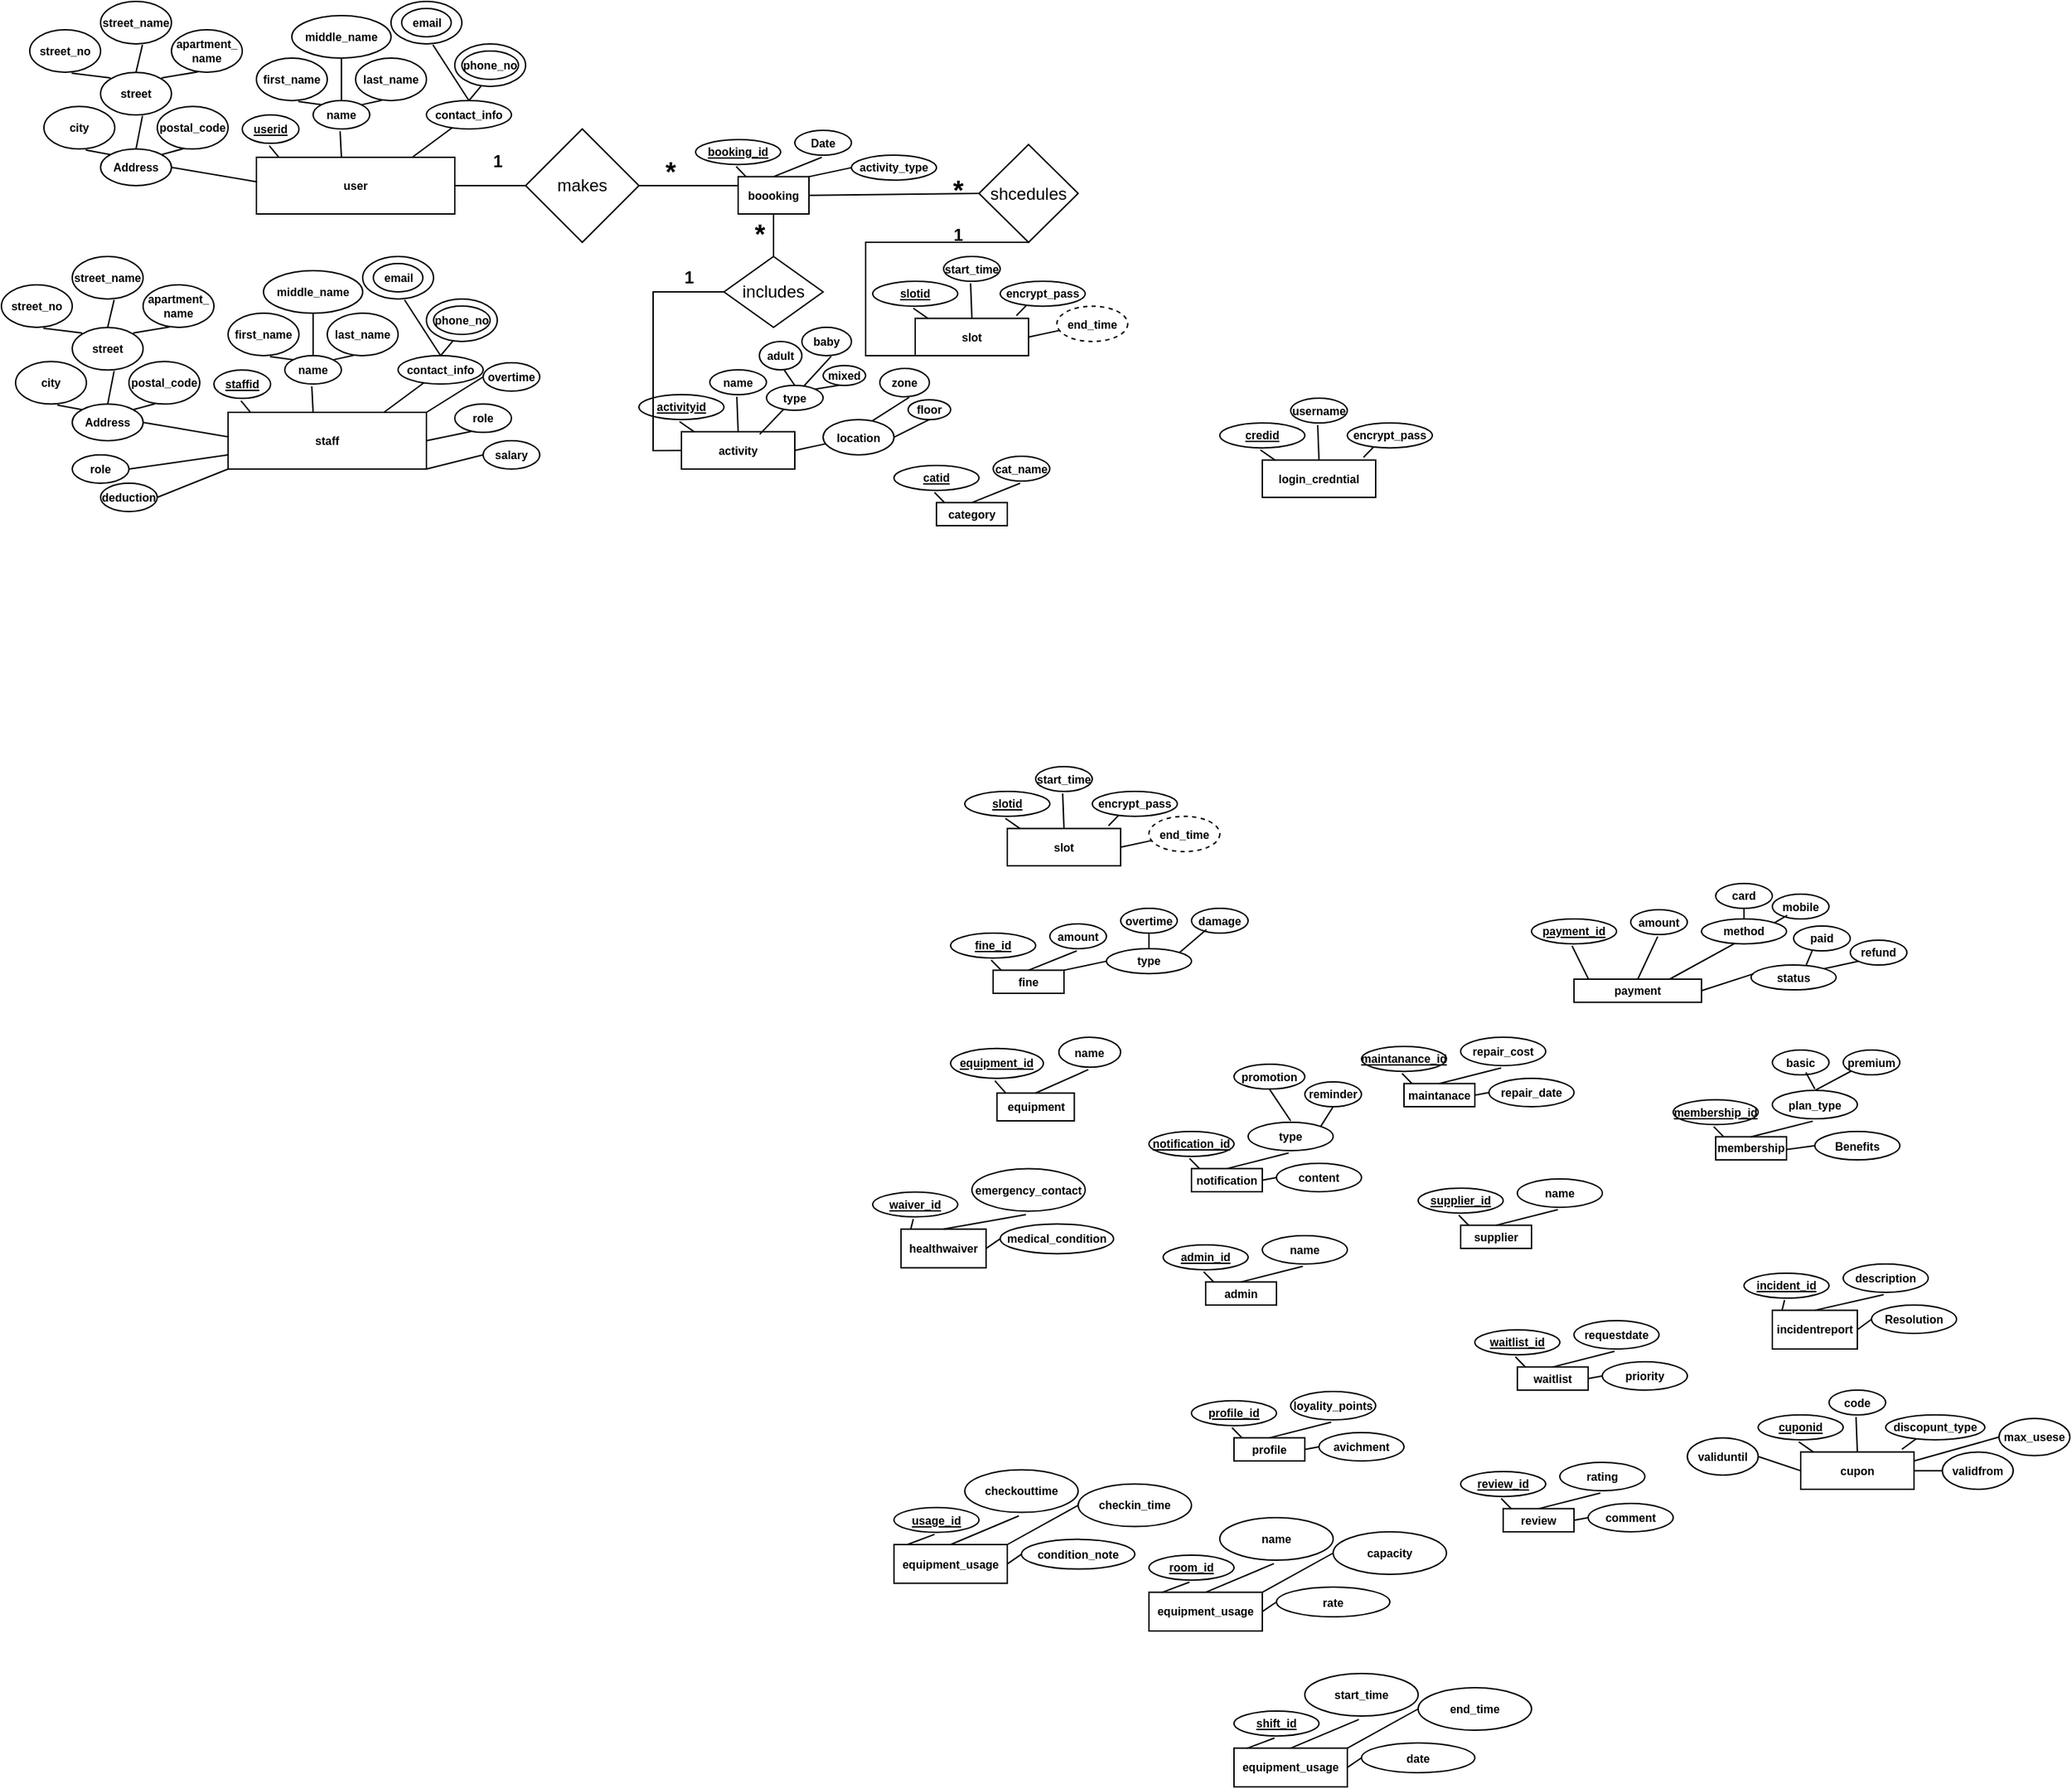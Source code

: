 <mxfile version="26.2.14">
  <diagram name="Page-1" id="6hVG1EY_lDp3bFyYUqou">
    <mxGraphModel dx="1775" dy="587" grid="1" gridSize="10" guides="1" tooltips="1" connect="1" arrows="1" fold="1" page="1" pageScale="1" pageWidth="850" pageHeight="1100" math="0" shadow="0">
      <root>
        <mxCell id="0" />
        <mxCell id="1" parent="0" />
        <mxCell id="BC_4qotDHSGj5d-U19qa-140" value="" style="group" parent="1" vertex="1" connectable="0">
          <mxGeometry x="-800" y="40" width="350" height="150" as="geometry" />
        </mxCell>
        <mxCell id="BC_4qotDHSGj5d-U19qa-90" value="user" style="rounded=0;whiteSpace=wrap;html=1;fontSize=8;fontStyle=1" parent="BC_4qotDHSGj5d-U19qa-140" vertex="1">
          <mxGeometry x="160" y="110" width="140" height="40" as="geometry" />
        </mxCell>
        <mxCell id="BC_4qotDHSGj5d-U19qa-91" value="" style="endArrow=none;html=1;rounded=0;exitX=0.114;exitY=0.004;exitDx=0;exitDy=0;exitPerimeter=0;entryX=0.477;entryY=1.082;entryDx=0;entryDy=0;entryPerimeter=0;fontSize=8;fontStyle=1" parent="BC_4qotDHSGj5d-U19qa-140" source="BC_4qotDHSGj5d-U19qa-90" target="BC_4qotDHSGj5d-U19qa-92" edge="1">
          <mxGeometry width="50" height="50" relative="1" as="geometry">
            <mxPoint x="170" y="100" as="sourcePoint" />
            <mxPoint x="160" y="80" as="targetPoint" />
          </mxGeometry>
        </mxCell>
        <mxCell id="BC_4qotDHSGj5d-U19qa-92" value="&lt;font&gt;&lt;u&gt;userid&lt;/u&gt;&lt;/font&gt;" style="ellipse;whiteSpace=wrap;html=1;fontSize=8;fontStyle=1" parent="BC_4qotDHSGj5d-U19qa-140" vertex="1">
          <mxGeometry x="150" y="80.18" width="40" height="20" as="geometry" />
        </mxCell>
        <mxCell id="BC_4qotDHSGj5d-U19qa-93" value="" style="endArrow=none;html=1;rounded=0;exitX=0.114;exitY=0.004;exitDx=0;exitDy=0;exitPerimeter=0;entryX=0.477;entryY=1.082;entryDx=0;entryDy=0;entryPerimeter=0;fontSize=8;fontStyle=1" parent="BC_4qotDHSGj5d-U19qa-140" target="BC_4qotDHSGj5d-U19qa-94" edge="1">
          <mxGeometry width="50" height="50" relative="1" as="geometry">
            <mxPoint x="220" y="110" as="sourcePoint" />
            <mxPoint x="210" y="80" as="targetPoint" />
          </mxGeometry>
        </mxCell>
        <mxCell id="BC_4qotDHSGj5d-U19qa-94" value="name" style="ellipse;whiteSpace=wrap;html=1;fontSize=8;fontStyle=1" parent="BC_4qotDHSGj5d-U19qa-140" vertex="1">
          <mxGeometry x="200" y="70" width="40" height="20" as="geometry" />
        </mxCell>
        <mxCell id="BC_4qotDHSGj5d-U19qa-95" value="" style="endArrow=none;html=1;rounded=0;entryX=0;entryY=0;entryDx=0;entryDy=0;exitX=0.591;exitY=1.022;exitDx=0;exitDy=0;exitPerimeter=0;fontSize=8;fontStyle=1" parent="BC_4qotDHSGj5d-U19qa-140" source="BC_4qotDHSGj5d-U19qa-96" target="BC_4qotDHSGj5d-U19qa-94" edge="1">
          <mxGeometry width="50" height="50" relative="1" as="geometry">
            <mxPoint x="200" y="70" as="sourcePoint" />
            <mxPoint x="210" y="140" as="targetPoint" />
          </mxGeometry>
        </mxCell>
        <mxCell id="BC_4qotDHSGj5d-U19qa-96" value="first_name" style="ellipse;whiteSpace=wrap;html=1;fontSize=8;fontStyle=1" parent="BC_4qotDHSGj5d-U19qa-140" vertex="1">
          <mxGeometry x="160" y="40" width="50" height="30" as="geometry" />
        </mxCell>
        <mxCell id="BC_4qotDHSGj5d-U19qa-97" value="" style="endArrow=none;html=1;rounded=0;exitX=0.5;exitY=1;exitDx=0;exitDy=0;fontSize=8;fontStyle=1" parent="BC_4qotDHSGj5d-U19qa-140" source="BC_4qotDHSGj5d-U19qa-98" edge="1">
          <mxGeometry width="50" height="50" relative="1" as="geometry">
            <mxPoint x="250" y="51.63" as="sourcePoint" />
            <mxPoint x="220" y="70" as="targetPoint" />
          </mxGeometry>
        </mxCell>
        <mxCell id="BC_4qotDHSGj5d-U19qa-98" value="middle_name" style="ellipse;whiteSpace=wrap;html=1;fontSize=8;fontStyle=1" parent="BC_4qotDHSGj5d-U19qa-140" vertex="1">
          <mxGeometry x="185" y="10" width="70" height="30" as="geometry" />
        </mxCell>
        <mxCell id="BC_4qotDHSGj5d-U19qa-99" value="" style="endArrow=none;html=1;rounded=0;entryX=1;entryY=0;entryDx=0;entryDy=0;exitX=0.372;exitY=0.99;exitDx=0;exitDy=0;exitPerimeter=0;fontSize=8;fontStyle=1" parent="BC_4qotDHSGj5d-U19qa-140" source="BC_4qotDHSGj5d-U19qa-101" target="BC_4qotDHSGj5d-U19qa-94" edge="1">
          <mxGeometry width="50" height="50" relative="1" as="geometry">
            <mxPoint x="250" y="60" as="sourcePoint" />
            <mxPoint x="216" y="93" as="targetPoint" />
          </mxGeometry>
        </mxCell>
        <mxCell id="BC_4qotDHSGj5d-U19qa-101" value="last_name" style="ellipse;whiteSpace=wrap;html=1;fontSize=8;fontStyle=1" parent="BC_4qotDHSGj5d-U19qa-140" vertex="1">
          <mxGeometry x="230" y="40" width="50" height="30" as="geometry" />
        </mxCell>
        <mxCell id="BC_4qotDHSGj5d-U19qa-102" value="" style="endArrow=none;html=1;rounded=0;entryX=0.323;entryY=0.914;entryDx=0;entryDy=0;entryPerimeter=0;fontSize=8;fontStyle=1" parent="BC_4qotDHSGj5d-U19qa-140" target="BC_4qotDHSGj5d-U19qa-104" edge="1">
          <mxGeometry width="50" height="50" relative="1" as="geometry">
            <mxPoint x="270" y="110" as="sourcePoint" />
            <mxPoint x="280" y="90" as="targetPoint" />
          </mxGeometry>
        </mxCell>
        <mxCell id="BC_4qotDHSGj5d-U19qa-104" value="contact_info" style="ellipse;whiteSpace=wrap;html=1;fontSize=8;fontStyle=1" parent="BC_4qotDHSGj5d-U19qa-140" vertex="1">
          <mxGeometry x="280" y="70" width="60" height="20" as="geometry" />
        </mxCell>
        <mxCell id="BC_4qotDHSGj5d-U19qa-110" value="" style="endArrow=none;html=1;rounded=0;exitX=0.591;exitY=1.022;exitDx=0;exitDy=0;exitPerimeter=0;entryX=0.5;entryY=0;entryDx=0;entryDy=0;fontSize=8;fontStyle=1" parent="BC_4qotDHSGj5d-U19qa-140" source="BC_4qotDHSGj5d-U19qa-111" target="BC_4qotDHSGj5d-U19qa-104" edge="1">
          <mxGeometry width="50" height="50" relative="1" as="geometry">
            <mxPoint x="330" y="60" as="sourcePoint" />
            <mxPoint x="336" y="63" as="targetPoint" />
          </mxGeometry>
        </mxCell>
        <mxCell id="BC_4qotDHSGj5d-U19qa-112" value="" style="endArrow=none;html=1;rounded=0;exitX=0.372;exitY=0.99;exitDx=0;exitDy=0;exitPerimeter=0;fontSize=8;fontStyle=1" parent="BC_4qotDHSGj5d-U19qa-140" source="BC_4qotDHSGj5d-U19qa-113" edge="1">
          <mxGeometry width="50" height="50" relative="1" as="geometry">
            <mxPoint x="380" y="50" as="sourcePoint" />
            <mxPoint x="310" y="70" as="targetPoint" />
          </mxGeometry>
        </mxCell>
        <mxCell id="BC_4qotDHSGj5d-U19qa-113" value="" style="ellipse;whiteSpace=wrap;html=1;fontSize=8;fontStyle=1" parent="BC_4qotDHSGj5d-U19qa-140" vertex="1">
          <mxGeometry x="300" y="30" width="50" height="30" as="geometry" />
        </mxCell>
        <mxCell id="BC_4qotDHSGj5d-U19qa-116" value="" style="endArrow=none;html=1;rounded=0;exitX=0.004;exitY=0.433;exitDx=0;exitDy=0;entryX=1;entryY=0.5;entryDx=0;entryDy=0;exitPerimeter=0;fontSize=8;fontStyle=1" parent="BC_4qotDHSGj5d-U19qa-140" source="BC_4qotDHSGj5d-U19qa-90" target="BC_4qotDHSGj5d-U19qa-117" edge="1">
          <mxGeometry width="50" height="50" relative="1" as="geometry">
            <mxPoint x="160" y="114.18" as="sourcePoint" />
            <mxPoint x="70" y="114.18" as="targetPoint" />
          </mxGeometry>
        </mxCell>
        <mxCell id="BC_4qotDHSGj5d-U19qa-117" value="Address" style="ellipse;whiteSpace=wrap;html=1;fontSize=8;fontStyle=1" parent="BC_4qotDHSGj5d-U19qa-140" vertex="1">
          <mxGeometry x="50" y="104.18" width="50" height="25.82" as="geometry" />
        </mxCell>
        <mxCell id="BC_4qotDHSGj5d-U19qa-118" value="" style="endArrow=none;html=1;rounded=0;entryX=0;entryY=0;entryDx=0;entryDy=0;exitX=0.591;exitY=1.022;exitDx=0;exitDy=0;exitPerimeter=0;fontSize=8;fontStyle=1" parent="BC_4qotDHSGj5d-U19qa-140" source="BC_4qotDHSGj5d-U19qa-119" target="BC_4qotDHSGj5d-U19qa-117" edge="1">
          <mxGeometry width="50" height="50" relative="1" as="geometry">
            <mxPoint x="60" y="104.18" as="sourcePoint" />
            <mxPoint x="70" y="174.18" as="targetPoint" />
          </mxGeometry>
        </mxCell>
        <mxCell id="BC_4qotDHSGj5d-U19qa-119" value="city" style="ellipse;whiteSpace=wrap;html=1;fontSize=8;fontStyle=1" parent="BC_4qotDHSGj5d-U19qa-140" vertex="1">
          <mxGeometry x="10" y="74.18" width="50" height="30" as="geometry" />
        </mxCell>
        <mxCell id="BC_4qotDHSGj5d-U19qa-120" value="" style="endArrow=none;html=1;rounded=0;exitX=0.591;exitY=1.022;exitDx=0;exitDy=0;exitPerimeter=0;entryX=0.5;entryY=0;entryDx=0;entryDy=0;fontSize=8;fontStyle=1" parent="BC_4qotDHSGj5d-U19qa-140" source="BC_4qotDHSGj5d-U19qa-121" target="BC_4qotDHSGj5d-U19qa-117" edge="1">
          <mxGeometry width="50" height="50" relative="1" as="geometry">
            <mxPoint x="110" y="85.81" as="sourcePoint" />
            <mxPoint x="70.984" y="114.185" as="targetPoint" />
          </mxGeometry>
        </mxCell>
        <mxCell id="BC_4qotDHSGj5d-U19qa-130" style="edgeStyle=orthogonalEdgeStyle;rounded=0;orthogonalLoop=1;jettySize=auto;html=1;exitX=0;exitY=0;exitDx=0;exitDy=0;fontSize=8;fontStyle=1" parent="BC_4qotDHSGj5d-U19qa-140" source="BC_4qotDHSGj5d-U19qa-121" edge="1">
          <mxGeometry relative="1" as="geometry">
            <mxPoint x="57.19" y="54.476" as="targetPoint" />
          </mxGeometry>
        </mxCell>
        <mxCell id="BC_4qotDHSGj5d-U19qa-121" value="street" style="ellipse;whiteSpace=wrap;html=1;fontSize=8;fontStyle=1" parent="BC_4qotDHSGj5d-U19qa-140" vertex="1">
          <mxGeometry x="50" y="50.18" width="50" height="30" as="geometry" />
        </mxCell>
        <mxCell id="BC_4qotDHSGj5d-U19qa-122" value="" style="endArrow=none;html=1;rounded=0;entryX=1;entryY=0;entryDx=0;entryDy=0;exitX=0.372;exitY=0.99;exitDx=0;exitDy=0;exitPerimeter=0;fontSize=8;fontStyle=1" parent="BC_4qotDHSGj5d-U19qa-140" source="BC_4qotDHSGj5d-U19qa-123" target="BC_4qotDHSGj5d-U19qa-117" edge="1">
          <mxGeometry width="50" height="50" relative="1" as="geometry">
            <mxPoint x="110" y="94.18" as="sourcePoint" />
            <mxPoint x="76" y="127.18" as="targetPoint" />
          </mxGeometry>
        </mxCell>
        <mxCell id="BC_4qotDHSGj5d-U19qa-123" value="postal_code" style="ellipse;whiteSpace=wrap;html=1;fontSize=8;fontStyle=1" parent="BC_4qotDHSGj5d-U19qa-140" vertex="1">
          <mxGeometry x="90" y="74.18" width="50" height="30" as="geometry" />
        </mxCell>
        <mxCell id="BC_4qotDHSGj5d-U19qa-124" value="" style="endArrow=none;html=1;rounded=0;entryX=0;entryY=0;entryDx=0;entryDy=0;exitX=0.591;exitY=1.022;exitDx=0;exitDy=0;exitPerimeter=0;fontSize=8;fontStyle=1" parent="BC_4qotDHSGj5d-U19qa-140" source="BC_4qotDHSGj5d-U19qa-125" edge="1">
          <mxGeometry width="50" height="50" relative="1" as="geometry">
            <mxPoint x="60" y="50.18" as="sourcePoint" />
            <mxPoint x="57" y="54" as="targetPoint" />
          </mxGeometry>
        </mxCell>
        <mxCell id="BC_4qotDHSGj5d-U19qa-125" value="street_no" style="ellipse;whiteSpace=wrap;html=1;fontSize=8;fontStyle=1" parent="BC_4qotDHSGj5d-U19qa-140" vertex="1">
          <mxGeometry y="20" width="50" height="30" as="geometry" />
        </mxCell>
        <mxCell id="BC_4qotDHSGj5d-U19qa-126" value="" style="endArrow=none;html=1;rounded=0;exitX=0.591;exitY=1.022;exitDx=0;exitDy=0;exitPerimeter=0;entryX=0.5;entryY=0;entryDx=0;entryDy=0;fontSize=8;fontStyle=1" parent="BC_4qotDHSGj5d-U19qa-140" source="BC_4qotDHSGj5d-U19qa-127" edge="1">
          <mxGeometry width="50" height="50" relative="1" as="geometry">
            <mxPoint x="110" y="31.81" as="sourcePoint" />
            <mxPoint x="75" y="50" as="targetPoint" />
          </mxGeometry>
        </mxCell>
        <mxCell id="BC_4qotDHSGj5d-U19qa-127" value="street_name" style="ellipse;whiteSpace=wrap;html=1;fontSize=8;fontStyle=1" parent="BC_4qotDHSGj5d-U19qa-140" vertex="1">
          <mxGeometry x="50" width="50" height="30" as="geometry" />
        </mxCell>
        <mxCell id="BC_4qotDHSGj5d-U19qa-128" value="" style="endArrow=none;html=1;rounded=0;entryX=1;entryY=0;entryDx=0;entryDy=0;exitX=0.372;exitY=0.99;exitDx=0;exitDy=0;exitPerimeter=0;fontSize=8;fontStyle=1" parent="BC_4qotDHSGj5d-U19qa-140" source="BC_4qotDHSGj5d-U19qa-129" edge="1">
          <mxGeometry width="50" height="50" relative="1" as="geometry">
            <mxPoint x="110" y="40.18" as="sourcePoint" />
            <mxPoint x="93" y="54" as="targetPoint" />
          </mxGeometry>
        </mxCell>
        <mxCell id="BC_4qotDHSGj5d-U19qa-129" value="apartment_&lt;div&gt;name&lt;/div&gt;" style="ellipse;whiteSpace=wrap;html=1;fontSize=8;fontStyle=1" parent="BC_4qotDHSGj5d-U19qa-140" vertex="1">
          <mxGeometry x="100" y="20" width="50" height="30" as="geometry" />
        </mxCell>
        <mxCell id="BC_4qotDHSGj5d-U19qa-137" value="phone_no" style="ellipse;whiteSpace=wrap;html=1;fontSize=8;fontStyle=1" parent="BC_4qotDHSGj5d-U19qa-140" vertex="1">
          <mxGeometry x="305" y="35" width="40" height="20" as="geometry" />
        </mxCell>
        <mxCell id="BC_4qotDHSGj5d-U19qa-142" value="" style="group" parent="BC_4qotDHSGj5d-U19qa-140" vertex="1" connectable="0">
          <mxGeometry x="255" width="50" height="30" as="geometry" />
        </mxCell>
        <mxCell id="BC_4qotDHSGj5d-U19qa-111" value="email" style="ellipse;whiteSpace=wrap;html=1;fontSize=8;fontStyle=1" parent="BC_4qotDHSGj5d-U19qa-142" vertex="1">
          <mxGeometry width="50" height="30" as="geometry" />
        </mxCell>
        <mxCell id="BC_4qotDHSGj5d-U19qa-141" value="email" style="ellipse;whiteSpace=wrap;html=1;fontSize=8;fontStyle=1" parent="BC_4qotDHSGj5d-U19qa-142" vertex="1">
          <mxGeometry x="7.5" y="5" width="35" height="20" as="geometry" />
        </mxCell>
        <mxCell id="BC_4qotDHSGj5d-U19qa-214" value="" style="group" parent="1" vertex="1" connectable="0">
          <mxGeometry x="-370" y="270" width="345" height="150" as="geometry" />
        </mxCell>
        <mxCell id="BC_4qotDHSGj5d-U19qa-192" value="" style="group" parent="BC_4qotDHSGj5d-U19qa-214" vertex="1" connectable="0">
          <mxGeometry y="30" width="180" height="70" as="geometry" />
        </mxCell>
        <mxCell id="BC_4qotDHSGj5d-U19qa-193" value="activity" style="rounded=0;whiteSpace=wrap;html=1;fontSize=8;fontStyle=1" parent="BC_4qotDHSGj5d-U19qa-192" vertex="1">
          <mxGeometry x="30" y="43.691" width="80" height="26.309" as="geometry" />
        </mxCell>
        <mxCell id="BC_4qotDHSGj5d-U19qa-194" value="" style="endArrow=none;html=1;rounded=0;exitX=0.114;exitY=0.004;exitDx=0;exitDy=0;exitPerimeter=0;entryX=0.477;entryY=1.082;entryDx=0;entryDy=0;entryPerimeter=0;fontSize=8;fontStyle=1" parent="BC_4qotDHSGj5d-U19qa-192" source="BC_4qotDHSGj5d-U19qa-193" target="BC_4qotDHSGj5d-U19qa-195" edge="1">
          <mxGeometry width="50" height="50" relative="1" as="geometry">
            <mxPoint x="40" y="34.921" as="sourcePoint" />
            <mxPoint x="30" y="17.382" as="targetPoint" />
          </mxGeometry>
        </mxCell>
        <mxCell id="BC_4qotDHSGj5d-U19qa-195" value="&lt;font&gt;&lt;u&gt;activityid&lt;/u&gt;&lt;/font&gt;" style="ellipse;whiteSpace=wrap;html=1;fontSize=8;fontStyle=1" parent="BC_4qotDHSGj5d-U19qa-192" vertex="1">
          <mxGeometry y="17.539" width="60" height="17.539" as="geometry" />
        </mxCell>
        <mxCell id="BC_4qotDHSGj5d-U19qa-196" value="" style="endArrow=none;html=1;rounded=0;exitX=0.5;exitY=0;exitDx=0;exitDy=0;entryX=0.477;entryY=1.082;entryDx=0;entryDy=0;entryPerimeter=0;fontSize=8;fontStyle=1" parent="BC_4qotDHSGj5d-U19qa-192" source="BC_4qotDHSGj5d-U19qa-193" target="BC_4qotDHSGj5d-U19qa-197" edge="1">
          <mxGeometry width="50" height="50" relative="1" as="geometry">
            <mxPoint x="90" y="43.691" as="sourcePoint" />
            <mxPoint x="80" y="17.382" as="targetPoint" />
          </mxGeometry>
        </mxCell>
        <mxCell id="BC_4qotDHSGj5d-U19qa-197" value="name" style="ellipse;whiteSpace=wrap;html=1;fontSize=8;fontStyle=1" parent="BC_4qotDHSGj5d-U19qa-192" vertex="1">
          <mxGeometry x="50" width="40" height="17.539" as="geometry" />
        </mxCell>
        <mxCell id="BC_4qotDHSGj5d-U19qa-198" value="" style="endArrow=none;html=1;rounded=0;entryX=0.323;entryY=0.914;entryDx=0;entryDy=0;entryPerimeter=0;fontSize=8;fontStyle=1;exitX=0.691;exitY=0.066;exitDx=0;exitDy=0;exitPerimeter=0;" parent="BC_4qotDHSGj5d-U19qa-192" source="BC_4qotDHSGj5d-U19qa-193" target="BC_4qotDHSGj5d-U19qa-199" edge="1">
          <mxGeometry width="50" height="50" relative="1" as="geometry">
            <mxPoint x="90" y="40" as="sourcePoint" />
            <mxPoint x="150" y="26.151" as="targetPoint" />
          </mxGeometry>
        </mxCell>
        <mxCell id="BC_4qotDHSGj5d-U19qa-199" value="type" style="ellipse;whiteSpace=wrap;html=1;fontSize=8;fontStyle=1" parent="BC_4qotDHSGj5d-U19qa-192" vertex="1">
          <mxGeometry x="90" y="11" width="40" height="17.54" as="geometry" />
        </mxCell>
        <mxCell id="BC_4qotDHSGj5d-U19qa-200" value="" style="endArrow=none;html=1;rounded=0;exitX=1;exitY=0.5;exitDx=0;exitDy=0;fontSize=8;fontStyle=1" parent="BC_4qotDHSGj5d-U19qa-192" source="BC_4qotDHSGj5d-U19qa-193" target="BC_4qotDHSGj5d-U19qa-201" edge="1">
          <mxGeometry width="50" height="50" relative="1" as="geometry">
            <mxPoint x="120" y="56.845" as="sourcePoint" />
            <mxPoint x="160" y="52.462" as="targetPoint" />
          </mxGeometry>
        </mxCell>
        <mxCell id="BC_4qotDHSGj5d-U19qa-201" value="location" style="ellipse;whiteSpace=wrap;html=1;fontSize=8;fontStyle=1;" parent="BC_4qotDHSGj5d-U19qa-192" vertex="1">
          <mxGeometry x="130" y="35.08" width="50" height="24.92" as="geometry" />
        </mxCell>
        <mxCell id="BC_4qotDHSGj5d-U19qa-209" value="mixed" style="ellipse;whiteSpace=wrap;html=1;fontSize=8;fontStyle=1" parent="BC_4qotDHSGj5d-U19qa-192" vertex="1">
          <mxGeometry x="130" y="-3" width="30" height="14" as="geometry" />
        </mxCell>
        <mxCell id="BC_4qotDHSGj5d-U19qa-208" value="" style="endArrow=none;html=1;rounded=0;entryX=1;entryY=0;entryDx=0;entryDy=0;exitX=0.372;exitY=0.99;exitDx=0;exitDy=0;exitPerimeter=0;fontSize=8;fontStyle=1" parent="BC_4qotDHSGj5d-U19qa-192" source="BC_4qotDHSGj5d-U19qa-209" target="BC_4qotDHSGj5d-U19qa-199" edge="1">
          <mxGeometry width="50" height="50" relative="1" as="geometry">
            <mxPoint x="170" y="-13.82" as="sourcePoint" />
            <mxPoint x="153" as="targetPoint" />
          </mxGeometry>
        </mxCell>
        <mxCell id="BC_4qotDHSGj5d-U19qa-204" value="" style="endArrow=none;html=1;rounded=0;entryX=0.5;entryY=0;entryDx=0;entryDy=0;exitX=0.591;exitY=1.022;exitDx=0;exitDy=0;exitPerimeter=0;fontSize=8;fontStyle=1" parent="BC_4qotDHSGj5d-U19qa-214" source="BC_4qotDHSGj5d-U19qa-205" target="BC_4qotDHSGj5d-U19qa-199" edge="1">
          <mxGeometry width="50" height="50" relative="1" as="geometry">
            <mxPoint x="120" y="26.18" as="sourcePoint" />
            <mxPoint x="117" y="30" as="targetPoint" />
          </mxGeometry>
        </mxCell>
        <mxCell id="BC_4qotDHSGj5d-U19qa-205" value="adult" style="ellipse;whiteSpace=wrap;html=1;fontSize=8;fontStyle=1" parent="BC_4qotDHSGj5d-U19qa-214" vertex="1">
          <mxGeometry x="85" y="10" width="30" height="20" as="geometry" />
        </mxCell>
        <mxCell id="BC_4qotDHSGj5d-U19qa-206" value="" style="endArrow=none;html=1;rounded=0;exitX=0.591;exitY=1.022;exitDx=0;exitDy=0;exitPerimeter=0;entryX=0.656;entryY=0.035;entryDx=0;entryDy=0;fontSize=8;fontStyle=1;entryPerimeter=0;" parent="BC_4qotDHSGj5d-U19qa-214" source="BC_4qotDHSGj5d-U19qa-207" target="BC_4qotDHSGj5d-U19qa-199" edge="1">
          <mxGeometry width="50" height="50" relative="1" as="geometry">
            <mxPoint x="170" y="7.81" as="sourcePoint" />
            <mxPoint x="135" y="26" as="targetPoint" />
          </mxGeometry>
        </mxCell>
        <mxCell id="BC_4qotDHSGj5d-U19qa-207" value="baby" style="ellipse;whiteSpace=wrap;html=1;fontSize=8;fontStyle=1" parent="BC_4qotDHSGj5d-U19qa-214" vertex="1">
          <mxGeometry x="115" width="35" height="20" as="geometry" />
        </mxCell>
        <mxCell id="BC_4qotDHSGj5d-U19qa-210" value="floor" style="ellipse;whiteSpace=wrap;html=1;fontSize=8;fontStyle=1" parent="BC_4qotDHSGj5d-U19qa-214" vertex="1">
          <mxGeometry x="190" y="51.08" width="30" height="14" as="geometry" />
        </mxCell>
        <mxCell id="BC_4qotDHSGj5d-U19qa-211" value="" style="endArrow=none;html=1;rounded=0;exitX=0.591;exitY=1.022;exitDx=0;exitDy=0;exitPerimeter=0;entryX=0.696;entryY=0.033;entryDx=0;entryDy=0;fontSize=8;fontStyle=1;entryPerimeter=0;" parent="BC_4qotDHSGj5d-U19qa-214" source="BC_4qotDHSGj5d-U19qa-212" target="BC_4qotDHSGj5d-U19qa-201" edge="1">
          <mxGeometry width="50" height="50" relative="1" as="geometry">
            <mxPoint x="225" y="36.81" as="sourcePoint" />
            <mxPoint x="171" y="71" as="targetPoint" />
          </mxGeometry>
        </mxCell>
        <mxCell id="BC_4qotDHSGj5d-U19qa-212" value="zone" style="ellipse;whiteSpace=wrap;html=1;fontSize=8;fontStyle=1" parent="BC_4qotDHSGj5d-U19qa-214" vertex="1">
          <mxGeometry x="170" y="29" width="35" height="20" as="geometry" />
        </mxCell>
        <mxCell id="BC_4qotDHSGj5d-U19qa-213" value="" style="endArrow=none;html=1;rounded=0;exitX=0.5;exitY=1;exitDx=0;exitDy=0;entryX=1;entryY=0.5;entryDx=0;entryDy=0;fontSize=8;fontStyle=1;" parent="BC_4qotDHSGj5d-U19qa-214" source="BC_4qotDHSGj5d-U19qa-210" target="BC_4qotDHSGj5d-U19qa-201" edge="1">
          <mxGeometry width="50" height="50" relative="1" as="geometry">
            <mxPoint x="201" y="59" as="sourcePoint" />
            <mxPoint x="175" y="76" as="targetPoint" />
          </mxGeometry>
        </mxCell>
        <mxCell id="BC_4qotDHSGj5d-U19qa-181" value="" style="group" parent="BC_4qotDHSGj5d-U19qa-214" vertex="1" connectable="0">
          <mxGeometry x="180" y="80" width="150" height="70" as="geometry" />
        </mxCell>
        <mxCell id="BC_4qotDHSGj5d-U19qa-145" value="category" style="rounded=0;whiteSpace=wrap;html=1;fontSize=8;fontStyle=1" parent="BC_4qotDHSGj5d-U19qa-181" vertex="1">
          <mxGeometry x="30" y="43.69" width="50" height="16.31" as="geometry" />
        </mxCell>
        <mxCell id="BC_4qotDHSGj5d-U19qa-146" value="" style="endArrow=none;html=1;rounded=0;exitX=0.114;exitY=0.004;exitDx=0;exitDy=0;exitPerimeter=0;entryX=0.477;entryY=1.082;entryDx=0;entryDy=0;entryPerimeter=0;fontSize=8;fontStyle=1" parent="BC_4qotDHSGj5d-U19qa-181" source="BC_4qotDHSGj5d-U19qa-145" target="BC_4qotDHSGj5d-U19qa-147" edge="1">
          <mxGeometry width="50" height="50" relative="1" as="geometry">
            <mxPoint x="40" y="34.921" as="sourcePoint" />
            <mxPoint x="30" y="17.382" as="targetPoint" />
          </mxGeometry>
        </mxCell>
        <mxCell id="BC_4qotDHSGj5d-U19qa-147" value="&lt;font&gt;&lt;u&gt;catid&lt;/u&gt;&lt;/font&gt;" style="ellipse;whiteSpace=wrap;html=1;fontSize=8;fontStyle=1" parent="BC_4qotDHSGj5d-U19qa-181" vertex="1">
          <mxGeometry y="17.539" width="60" height="17.539" as="geometry" />
        </mxCell>
        <mxCell id="BC_4qotDHSGj5d-U19qa-148" value="" style="endArrow=none;html=1;rounded=0;exitX=0.5;exitY=0;exitDx=0;exitDy=0;entryX=0.477;entryY=1.082;entryDx=0;entryDy=0;entryPerimeter=0;fontSize=8;fontStyle=1" parent="BC_4qotDHSGj5d-U19qa-181" source="BC_4qotDHSGj5d-U19qa-145" target="BC_4qotDHSGj5d-U19qa-149" edge="1">
          <mxGeometry width="50" height="50" relative="1" as="geometry">
            <mxPoint x="90" y="43.691" as="sourcePoint" />
            <mxPoint x="80" y="17.382" as="targetPoint" />
          </mxGeometry>
        </mxCell>
        <mxCell id="BC_4qotDHSGj5d-U19qa-149" value="cat_name" style="ellipse;whiteSpace=wrap;html=1;fontSize=8;fontStyle=1" parent="BC_4qotDHSGj5d-U19qa-181" vertex="1">
          <mxGeometry x="70" y="11" width="40" height="17.539" as="geometry" />
        </mxCell>
        <mxCell id="BC_4qotDHSGj5d-U19qa-182" value="" style="group" parent="BC_4qotDHSGj5d-U19qa-214" vertex="1" connectable="0">
          <mxGeometry x="165" y="-50" width="180" height="70" as="geometry" />
        </mxCell>
        <mxCell id="BC_4qotDHSGj5d-U19qa-183" value="slot" style="rounded=0;whiteSpace=wrap;html=1;fontSize=8;fontStyle=1" parent="BC_4qotDHSGj5d-U19qa-182" vertex="1">
          <mxGeometry x="30" y="43.691" width="80" height="26.309" as="geometry" />
        </mxCell>
        <mxCell id="BC_4qotDHSGj5d-U19qa-184" value="" style="endArrow=none;html=1;rounded=0;exitX=0.114;exitY=0.004;exitDx=0;exitDy=0;exitPerimeter=0;entryX=0.477;entryY=1.082;entryDx=0;entryDy=0;entryPerimeter=0;fontSize=8;fontStyle=1" parent="BC_4qotDHSGj5d-U19qa-182" source="BC_4qotDHSGj5d-U19qa-183" target="BC_4qotDHSGj5d-U19qa-185" edge="1">
          <mxGeometry width="50" height="50" relative="1" as="geometry">
            <mxPoint x="40" y="34.921" as="sourcePoint" />
            <mxPoint x="30" y="17.382" as="targetPoint" />
          </mxGeometry>
        </mxCell>
        <mxCell id="BC_4qotDHSGj5d-U19qa-185" value="&lt;font&gt;&lt;u&gt;slotid&lt;/u&gt;&lt;/font&gt;" style="ellipse;whiteSpace=wrap;html=1;fontSize=8;fontStyle=1" parent="BC_4qotDHSGj5d-U19qa-182" vertex="1">
          <mxGeometry y="17.539" width="60" height="17.539" as="geometry" />
        </mxCell>
        <mxCell id="BC_4qotDHSGj5d-U19qa-186" value="" style="endArrow=none;html=1;rounded=0;exitX=0.5;exitY=0;exitDx=0;exitDy=0;entryX=0.477;entryY=1.082;entryDx=0;entryDy=0;entryPerimeter=0;fontSize=8;fontStyle=1" parent="BC_4qotDHSGj5d-U19qa-182" source="BC_4qotDHSGj5d-U19qa-183" target="BC_4qotDHSGj5d-U19qa-187" edge="1">
          <mxGeometry width="50" height="50" relative="1" as="geometry">
            <mxPoint x="90" y="43.691" as="sourcePoint" />
            <mxPoint x="80" y="17.382" as="targetPoint" />
          </mxGeometry>
        </mxCell>
        <mxCell id="BC_4qotDHSGj5d-U19qa-187" value="start_time" style="ellipse;whiteSpace=wrap;html=1;fontSize=8;fontStyle=1" parent="BC_4qotDHSGj5d-U19qa-182" vertex="1">
          <mxGeometry x="50" width="40" height="17.539" as="geometry" />
        </mxCell>
        <mxCell id="BC_4qotDHSGj5d-U19qa-188" value="" style="endArrow=none;html=1;rounded=0;entryX=0.323;entryY=0.914;entryDx=0;entryDy=0;entryPerimeter=0;fontSize=8;fontStyle=1;exitX=0.893;exitY=-0.073;exitDx=0;exitDy=0;exitPerimeter=0;" parent="BC_4qotDHSGj5d-U19qa-182" source="BC_4qotDHSGj5d-U19qa-183" target="BC_4qotDHSGj5d-U19qa-189" edge="1">
          <mxGeometry width="50" height="50" relative="1" as="geometry">
            <mxPoint x="140" y="43.691" as="sourcePoint" />
            <mxPoint x="150" y="26.151" as="targetPoint" />
          </mxGeometry>
        </mxCell>
        <mxCell id="BC_4qotDHSGj5d-U19qa-189" value="encrypt_pass" style="ellipse;whiteSpace=wrap;html=1;fontSize=8;fontStyle=1" parent="BC_4qotDHSGj5d-U19qa-182" vertex="1">
          <mxGeometry x="90" y="17.539" width="60" height="17.539" as="geometry" />
        </mxCell>
        <mxCell id="BC_4qotDHSGj5d-U19qa-190" value="" style="endArrow=none;html=1;rounded=0;exitX=1;exitY=0.5;exitDx=0;exitDy=0;fontSize=8;fontStyle=1" parent="BC_4qotDHSGj5d-U19qa-182" source="BC_4qotDHSGj5d-U19qa-183" target="BC_4qotDHSGj5d-U19qa-191" edge="1">
          <mxGeometry width="50" height="50" relative="1" as="geometry">
            <mxPoint x="120" y="56.845" as="sourcePoint" />
            <mxPoint x="160" y="52.462" as="targetPoint" />
          </mxGeometry>
        </mxCell>
        <mxCell id="BC_4qotDHSGj5d-U19qa-191" value="end_time" style="ellipse;whiteSpace=wrap;html=1;fontSize=8;fontStyle=1;dashed=1;" parent="BC_4qotDHSGj5d-U19qa-182" vertex="1">
          <mxGeometry x="130" y="35.08" width="50" height="24.92" as="geometry" />
        </mxCell>
        <mxCell id="BC_4qotDHSGj5d-U19qa-215" value="" style="group" parent="1" vertex="1" connectable="0">
          <mxGeometry x="40" y="320" width="150" height="70" as="geometry" />
        </mxCell>
        <mxCell id="BC_4qotDHSGj5d-U19qa-216" value="login_credntial" style="rounded=0;whiteSpace=wrap;html=1;fontSize=8;fontStyle=1" parent="BC_4qotDHSGj5d-U19qa-215" vertex="1">
          <mxGeometry x="30" y="43.691" width="80" height="26.309" as="geometry" />
        </mxCell>
        <mxCell id="BC_4qotDHSGj5d-U19qa-217" value="" style="endArrow=none;html=1;rounded=0;exitX=0.114;exitY=0.004;exitDx=0;exitDy=0;exitPerimeter=0;entryX=0.477;entryY=1.082;entryDx=0;entryDy=0;entryPerimeter=0;fontSize=8;fontStyle=1" parent="BC_4qotDHSGj5d-U19qa-215" source="BC_4qotDHSGj5d-U19qa-216" target="BC_4qotDHSGj5d-U19qa-218" edge="1">
          <mxGeometry width="50" height="50" relative="1" as="geometry">
            <mxPoint x="40" y="34.921" as="sourcePoint" />
            <mxPoint x="30" y="17.382" as="targetPoint" />
          </mxGeometry>
        </mxCell>
        <mxCell id="BC_4qotDHSGj5d-U19qa-218" value="&lt;font&gt;&lt;u&gt;credid&lt;/u&gt;&lt;/font&gt;" style="ellipse;whiteSpace=wrap;html=1;fontSize=8;fontStyle=1" parent="BC_4qotDHSGj5d-U19qa-215" vertex="1">
          <mxGeometry y="17.539" width="60" height="17.539" as="geometry" />
        </mxCell>
        <mxCell id="BC_4qotDHSGj5d-U19qa-219" value="" style="endArrow=none;html=1;rounded=0;exitX=0.5;exitY=0;exitDx=0;exitDy=0;entryX=0.477;entryY=1.082;entryDx=0;entryDy=0;entryPerimeter=0;fontSize=8;fontStyle=1" parent="BC_4qotDHSGj5d-U19qa-215" source="BC_4qotDHSGj5d-U19qa-216" target="BC_4qotDHSGj5d-U19qa-220" edge="1">
          <mxGeometry width="50" height="50" relative="1" as="geometry">
            <mxPoint x="90" y="43.691" as="sourcePoint" />
            <mxPoint x="80" y="17.382" as="targetPoint" />
          </mxGeometry>
        </mxCell>
        <mxCell id="BC_4qotDHSGj5d-U19qa-220" value="username" style="ellipse;whiteSpace=wrap;html=1;fontSize=8;fontStyle=1" parent="BC_4qotDHSGj5d-U19qa-215" vertex="1">
          <mxGeometry x="50" width="40" height="17.539" as="geometry" />
        </mxCell>
        <mxCell id="BC_4qotDHSGj5d-U19qa-221" value="" style="endArrow=none;html=1;rounded=0;entryX=0.323;entryY=0.914;entryDx=0;entryDy=0;entryPerimeter=0;fontSize=8;fontStyle=1;exitX=0.893;exitY=-0.073;exitDx=0;exitDy=0;exitPerimeter=0;" parent="BC_4qotDHSGj5d-U19qa-215" source="BC_4qotDHSGj5d-U19qa-216" target="BC_4qotDHSGj5d-U19qa-222" edge="1">
          <mxGeometry width="50" height="50" relative="1" as="geometry">
            <mxPoint x="140" y="43.691" as="sourcePoint" />
            <mxPoint x="150" y="26.151" as="targetPoint" />
          </mxGeometry>
        </mxCell>
        <mxCell id="BC_4qotDHSGj5d-U19qa-222" value="encrypt_pass" style="ellipse;whiteSpace=wrap;html=1;fontSize=8;fontStyle=1" parent="BC_4qotDHSGj5d-U19qa-215" vertex="1">
          <mxGeometry x="90" y="17.539" width="60" height="17.539" as="geometry" />
        </mxCell>
        <mxCell id="BC_4qotDHSGj5d-U19qa-267" value="" style="group" parent="1" vertex="1" connectable="0">
          <mxGeometry x="-140" y="580" width="180" height="70" as="geometry" />
        </mxCell>
        <mxCell id="BC_4qotDHSGj5d-U19qa-268" value="slot" style="rounded=0;whiteSpace=wrap;html=1;fontSize=8;fontStyle=1" parent="BC_4qotDHSGj5d-U19qa-267" vertex="1">
          <mxGeometry x="30" y="43.691" width="80" height="26.309" as="geometry" />
        </mxCell>
        <mxCell id="BC_4qotDHSGj5d-U19qa-269" value="" style="endArrow=none;html=1;rounded=0;exitX=0.114;exitY=0.004;exitDx=0;exitDy=0;exitPerimeter=0;entryX=0.477;entryY=1.082;entryDx=0;entryDy=0;entryPerimeter=0;fontSize=8;fontStyle=1" parent="BC_4qotDHSGj5d-U19qa-267" source="BC_4qotDHSGj5d-U19qa-268" target="BC_4qotDHSGj5d-U19qa-270" edge="1">
          <mxGeometry width="50" height="50" relative="1" as="geometry">
            <mxPoint x="40" y="34.921" as="sourcePoint" />
            <mxPoint x="30" y="17.382" as="targetPoint" />
          </mxGeometry>
        </mxCell>
        <mxCell id="BC_4qotDHSGj5d-U19qa-270" value="&lt;font&gt;&lt;u&gt;slotid&lt;/u&gt;&lt;/font&gt;" style="ellipse;whiteSpace=wrap;html=1;fontSize=8;fontStyle=1" parent="BC_4qotDHSGj5d-U19qa-267" vertex="1">
          <mxGeometry y="17.539" width="60" height="17.539" as="geometry" />
        </mxCell>
        <mxCell id="BC_4qotDHSGj5d-U19qa-271" value="" style="endArrow=none;html=1;rounded=0;exitX=0.5;exitY=0;exitDx=0;exitDy=0;entryX=0.477;entryY=1.082;entryDx=0;entryDy=0;entryPerimeter=0;fontSize=8;fontStyle=1" parent="BC_4qotDHSGj5d-U19qa-267" source="BC_4qotDHSGj5d-U19qa-268" target="BC_4qotDHSGj5d-U19qa-272" edge="1">
          <mxGeometry width="50" height="50" relative="1" as="geometry">
            <mxPoint x="90" y="43.691" as="sourcePoint" />
            <mxPoint x="80" y="17.382" as="targetPoint" />
          </mxGeometry>
        </mxCell>
        <mxCell id="BC_4qotDHSGj5d-U19qa-272" value="start_time" style="ellipse;whiteSpace=wrap;html=1;fontSize=8;fontStyle=1" parent="BC_4qotDHSGj5d-U19qa-267" vertex="1">
          <mxGeometry x="50" width="40" height="17.539" as="geometry" />
        </mxCell>
        <mxCell id="BC_4qotDHSGj5d-U19qa-273" value="" style="endArrow=none;html=1;rounded=0;entryX=0.323;entryY=0.914;entryDx=0;entryDy=0;entryPerimeter=0;fontSize=8;fontStyle=1;exitX=0.893;exitY=-0.073;exitDx=0;exitDy=0;exitPerimeter=0;" parent="BC_4qotDHSGj5d-U19qa-267" source="BC_4qotDHSGj5d-U19qa-268" target="BC_4qotDHSGj5d-U19qa-274" edge="1">
          <mxGeometry width="50" height="50" relative="1" as="geometry">
            <mxPoint x="140" y="43.691" as="sourcePoint" />
            <mxPoint x="150" y="26.151" as="targetPoint" />
          </mxGeometry>
        </mxCell>
        <mxCell id="BC_4qotDHSGj5d-U19qa-274" value="encrypt_pass" style="ellipse;whiteSpace=wrap;html=1;fontSize=8;fontStyle=1" parent="BC_4qotDHSGj5d-U19qa-267" vertex="1">
          <mxGeometry x="90" y="17.539" width="60" height="17.539" as="geometry" />
        </mxCell>
        <mxCell id="BC_4qotDHSGj5d-U19qa-275" value="" style="endArrow=none;html=1;rounded=0;exitX=1;exitY=0.5;exitDx=0;exitDy=0;fontSize=8;fontStyle=1" parent="BC_4qotDHSGj5d-U19qa-267" source="BC_4qotDHSGj5d-U19qa-268" target="BC_4qotDHSGj5d-U19qa-276" edge="1">
          <mxGeometry width="50" height="50" relative="1" as="geometry">
            <mxPoint x="120" y="56.845" as="sourcePoint" />
            <mxPoint x="160" y="52.462" as="targetPoint" />
          </mxGeometry>
        </mxCell>
        <mxCell id="BC_4qotDHSGj5d-U19qa-276" value="end_time" style="ellipse;whiteSpace=wrap;html=1;fontSize=8;fontStyle=1;dashed=1;" parent="BC_4qotDHSGj5d-U19qa-267" vertex="1">
          <mxGeometry x="130" y="35.08" width="50" height="24.92" as="geometry" />
        </mxCell>
        <mxCell id="BC_4qotDHSGj5d-U19qa-289" value="" style="group" parent="1" vertex="1" connectable="0">
          <mxGeometry x="-330" y="120" width="170" height="70" as="geometry" />
        </mxCell>
        <mxCell id="BC_4qotDHSGj5d-U19qa-290" value="boooking" style="rounded=0;whiteSpace=wrap;html=1;fontSize=8;fontStyle=1" parent="BC_4qotDHSGj5d-U19qa-289" vertex="1">
          <mxGeometry x="30" y="43.69" width="50" height="26.31" as="geometry" />
        </mxCell>
        <mxCell id="BC_4qotDHSGj5d-U19qa-291" value="" style="endArrow=none;html=1;rounded=0;exitX=0.114;exitY=0.004;exitDx=0;exitDy=0;exitPerimeter=0;entryX=0.477;entryY=1.082;entryDx=0;entryDy=0;entryPerimeter=0;fontSize=8;fontStyle=1" parent="BC_4qotDHSGj5d-U19qa-289" source="BC_4qotDHSGj5d-U19qa-290" target="BC_4qotDHSGj5d-U19qa-292" edge="1">
          <mxGeometry width="50" height="50" relative="1" as="geometry">
            <mxPoint x="40" y="34.921" as="sourcePoint" />
            <mxPoint x="30" y="17.382" as="targetPoint" />
          </mxGeometry>
        </mxCell>
        <mxCell id="BC_4qotDHSGj5d-U19qa-292" value="&lt;font&gt;&lt;u&gt;booking_id&lt;/u&gt;&lt;/font&gt;" style="ellipse;whiteSpace=wrap;html=1;fontSize=8;fontStyle=1" parent="BC_4qotDHSGj5d-U19qa-289" vertex="1">
          <mxGeometry y="17.539" width="60" height="17.539" as="geometry" />
        </mxCell>
        <mxCell id="BC_4qotDHSGj5d-U19qa-293" value="" style="endArrow=none;html=1;rounded=0;exitX=0.5;exitY=0;exitDx=0;exitDy=0;entryX=0.477;entryY=1.082;entryDx=0;entryDy=0;entryPerimeter=0;fontSize=8;fontStyle=1" parent="BC_4qotDHSGj5d-U19qa-289" source="BC_4qotDHSGj5d-U19qa-290" target="BC_4qotDHSGj5d-U19qa-294" edge="1">
          <mxGeometry width="50" height="50" relative="1" as="geometry">
            <mxPoint x="90" y="43.691" as="sourcePoint" />
            <mxPoint x="80" y="17.382" as="targetPoint" />
          </mxGeometry>
        </mxCell>
        <mxCell id="BC_4qotDHSGj5d-U19qa-294" value="Date" style="ellipse;whiteSpace=wrap;html=1;fontSize=8;fontStyle=1" parent="BC_4qotDHSGj5d-U19qa-289" vertex="1">
          <mxGeometry x="70" y="11" width="40" height="17.539" as="geometry" />
        </mxCell>
        <mxCell id="BC_4qotDHSGj5d-U19qa-295" value="activity_type" style="ellipse;whiteSpace=wrap;html=1;fontSize=8;fontStyle=1" parent="BC_4qotDHSGj5d-U19qa-289" vertex="1">
          <mxGeometry x="110" y="28.54" width="60" height="17.54" as="geometry" />
        </mxCell>
        <mxCell id="BC_4qotDHSGj5d-U19qa-296" value="" style="endArrow=none;html=1;rounded=0;exitX=1;exitY=0;exitDx=0;exitDy=0;entryX=0;entryY=0.5;entryDx=0;entryDy=0;fontSize=8;fontStyle=1" parent="BC_4qotDHSGj5d-U19qa-289" source="BC_4qotDHSGj5d-U19qa-290" target="BC_4qotDHSGj5d-U19qa-295" edge="1">
          <mxGeometry width="50" height="50" relative="1" as="geometry">
            <mxPoint x="65" y="54" as="sourcePoint" />
            <mxPoint x="99" y="40" as="targetPoint" />
          </mxGeometry>
        </mxCell>
        <mxCell id="BC_4qotDHSGj5d-U19qa-317" value="" style="group" parent="1" vertex="1" connectable="0">
          <mxGeometry x="260" y="670" width="285" height="76.31" as="geometry" />
        </mxCell>
        <mxCell id="BC_4qotDHSGj5d-U19qa-281" value="" style="group" parent="BC_4qotDHSGj5d-U19qa-317" vertex="1" connectable="0">
          <mxGeometry width="170" height="76.31" as="geometry" />
        </mxCell>
        <mxCell id="BC_4qotDHSGj5d-U19qa-301" value="" style="group" parent="BC_4qotDHSGj5d-U19qa-281" vertex="1" connectable="0">
          <mxGeometry width="170" height="60" as="geometry" />
        </mxCell>
        <mxCell id="BC_4qotDHSGj5d-U19qa-345" value="" style="group" parent="BC_4qotDHSGj5d-U19qa-301" vertex="1" connectable="0">
          <mxGeometry y="11" width="180" height="24.08" as="geometry" />
        </mxCell>
        <mxCell id="BC_4qotDHSGj5d-U19qa-284" value="&lt;font&gt;&lt;u&gt;payment_id&lt;/u&gt;&lt;/font&gt;" style="ellipse;whiteSpace=wrap;html=1;fontSize=8;fontStyle=1" parent="BC_4qotDHSGj5d-U19qa-345" vertex="1">
          <mxGeometry y="6.539" width="60" height="17.539" as="geometry" />
        </mxCell>
        <mxCell id="BC_4qotDHSGj5d-U19qa-286" value="amount" style="ellipse;whiteSpace=wrap;html=1;fontSize=8;fontStyle=1" parent="BC_4qotDHSGj5d-U19qa-345" vertex="1">
          <mxGeometry x="70" width="40" height="17.539" as="geometry" />
        </mxCell>
        <mxCell id="BC_4qotDHSGj5d-U19qa-287" value="method" style="ellipse;whiteSpace=wrap;html=1;fontSize=8;fontStyle=1" parent="BC_4qotDHSGj5d-U19qa-345" vertex="1">
          <mxGeometry x="120" y="6.54" width="60" height="17.54" as="geometry" />
        </mxCell>
        <mxCell id="BC_4qotDHSGj5d-U19qa-298" value="card" style="ellipse;whiteSpace=wrap;html=1;fontSize=8;fontStyle=1" parent="BC_4qotDHSGj5d-U19qa-301" vertex="1">
          <mxGeometry x="130" y="-7.54" width="40" height="17.539" as="geometry" />
        </mxCell>
        <mxCell id="BC_4qotDHSGj5d-U19qa-300" value="" style="endArrow=none;html=1;rounded=0;exitX=0.5;exitY=0;exitDx=0;exitDy=0;entryX=0.5;entryY=1;entryDx=0;entryDy=0;fontSize=8;fontStyle=1;" parent="BC_4qotDHSGj5d-U19qa-301" source="BC_4qotDHSGj5d-U19qa-287" target="BC_4qotDHSGj5d-U19qa-298" edge="1">
          <mxGeometry width="50" height="50" relative="1" as="geometry">
            <mxPoint x="142" y="71" as="sourcePoint" />
            <mxPoint x="171" y="55" as="targetPoint" />
          </mxGeometry>
        </mxCell>
        <mxCell id="BC_4qotDHSGj5d-U19qa-282" value="payment" style="rounded=0;whiteSpace=wrap;html=1;fontSize=8;fontStyle=1" parent="BC_4qotDHSGj5d-U19qa-281" vertex="1">
          <mxGeometry x="30" y="60" width="90" height="16.31" as="geometry" />
        </mxCell>
        <mxCell id="BC_4qotDHSGj5d-U19qa-283" value="" style="endArrow=none;html=1;rounded=0;exitX=0.114;exitY=0.004;exitDx=0;exitDy=0;exitPerimeter=0;entryX=0.477;entryY=1.082;entryDx=0;entryDy=0;entryPerimeter=0;fontSize=8;fontStyle=1" parent="BC_4qotDHSGj5d-U19qa-281" source="BC_4qotDHSGj5d-U19qa-282" target="BC_4qotDHSGj5d-U19qa-284" edge="1">
          <mxGeometry width="50" height="50" relative="1" as="geometry">
            <mxPoint x="60" y="34.921" as="sourcePoint" />
            <mxPoint x="50" y="17.382" as="targetPoint" />
          </mxGeometry>
        </mxCell>
        <mxCell id="BC_4qotDHSGj5d-U19qa-285" value="" style="endArrow=none;html=1;rounded=0;exitX=0.5;exitY=0;exitDx=0;exitDy=0;entryX=0.477;entryY=1.082;entryDx=0;entryDy=0;entryPerimeter=0;fontSize=8;fontStyle=1" parent="BC_4qotDHSGj5d-U19qa-281" source="BC_4qotDHSGj5d-U19qa-282" target="BC_4qotDHSGj5d-U19qa-286" edge="1">
          <mxGeometry width="50" height="50" relative="1" as="geometry">
            <mxPoint x="110" y="43.691" as="sourcePoint" />
            <mxPoint x="100" y="17.382" as="targetPoint" />
          </mxGeometry>
        </mxCell>
        <mxCell id="BC_4qotDHSGj5d-U19qa-288" value="" style="endArrow=none;html=1;rounded=0;exitX=0.75;exitY=0;exitDx=0;exitDy=0;entryX=0.386;entryY=0.995;entryDx=0;entryDy=0;fontSize=8;fontStyle=1;entryPerimeter=0;" parent="BC_4qotDHSGj5d-U19qa-281" source="BC_4qotDHSGj5d-U19qa-282" target="BC_4qotDHSGj5d-U19qa-287" edge="1">
          <mxGeometry width="50" height="50" relative="1" as="geometry">
            <mxPoint x="85" y="54" as="sourcePoint" />
            <mxPoint x="119" y="40" as="targetPoint" />
          </mxGeometry>
        </mxCell>
        <mxCell id="BC_4qotDHSGj5d-U19qa-297" value="mobile" style="ellipse;whiteSpace=wrap;html=1;fontSize=8;fontStyle=1" parent="BC_4qotDHSGj5d-U19qa-317" vertex="1">
          <mxGeometry x="170" width="40" height="17.539" as="geometry" />
        </mxCell>
        <mxCell id="BC_4qotDHSGj5d-U19qa-299" value="" style="endArrow=none;html=1;rounded=0;exitX=1;exitY=0;exitDx=0;exitDy=0;entryX=0.263;entryY=0.852;entryDx=0;entryDy=0;fontSize=8;fontStyle=1;entryPerimeter=0;" parent="BC_4qotDHSGj5d-U19qa-317" source="BC_4qotDHSGj5d-U19qa-287" target="BC_4qotDHSGj5d-U19qa-297" edge="1">
          <mxGeometry width="50" height="50" relative="1" as="geometry">
            <mxPoint x="90" y="54" as="sourcePoint" />
            <mxPoint x="120" y="47" as="targetPoint" />
          </mxGeometry>
        </mxCell>
        <mxCell id="BC_4qotDHSGj5d-U19qa-334" value="status" style="ellipse;whiteSpace=wrap;html=1;fontSize=8;fontStyle=1" parent="BC_4qotDHSGj5d-U19qa-317" vertex="1">
          <mxGeometry x="155" y="50" width="60" height="17.54" as="geometry" />
        </mxCell>
        <mxCell id="BC_4qotDHSGj5d-U19qa-340" value="refund" style="ellipse;whiteSpace=wrap;html=1;fontSize=8;fontStyle=1" parent="BC_4qotDHSGj5d-U19qa-317" vertex="1">
          <mxGeometry x="225" y="32.46" width="40" height="17.539" as="geometry" />
        </mxCell>
        <mxCell id="BC_4qotDHSGj5d-U19qa-341" value="paid" style="ellipse;whiteSpace=wrap;html=1;fontSize=8;fontStyle=1" parent="BC_4qotDHSGj5d-U19qa-317" vertex="1">
          <mxGeometry x="185" y="22.46" width="40" height="17.539" as="geometry" />
        </mxCell>
        <mxCell id="BC_4qotDHSGj5d-U19qa-343" value="" style="endArrow=none;html=1;rounded=0;exitX=0.328;exitY=0.995;exitDx=0;exitDy=0;entryX=0.649;entryY=-0.005;entryDx=0;entryDy=0;fontSize=8;fontStyle=1;exitPerimeter=0;entryPerimeter=0;" parent="BC_4qotDHSGj5d-U19qa-317" source="BC_4qotDHSGj5d-U19qa-341" target="BC_4qotDHSGj5d-U19qa-334" edge="1">
          <mxGeometry width="50" height="50" relative="1" as="geometry">
            <mxPoint x="160" y="28" as="sourcePoint" />
            <mxPoint x="140" y="18" as="targetPoint" />
          </mxGeometry>
        </mxCell>
        <mxCell id="BC_4qotDHSGj5d-U19qa-344" value="" style="endArrow=none;html=1;rounded=0;exitX=0;exitY=1;exitDx=0;exitDy=0;entryX=1;entryY=0;entryDx=0;entryDy=0;fontSize=8;fontStyle=1;" parent="BC_4qotDHSGj5d-U19qa-317" source="BC_4qotDHSGj5d-U19qa-340" target="BC_4qotDHSGj5d-U19qa-334" edge="1">
          <mxGeometry width="50" height="50" relative="1" as="geometry">
            <mxPoint x="208" y="50" as="sourcePoint" />
            <mxPoint x="204" y="60" as="targetPoint" />
          </mxGeometry>
        </mxCell>
        <mxCell id="BC_4qotDHSGj5d-U19qa-342" value="" style="endArrow=none;html=1;rounded=0;exitX=1;exitY=0.5;exitDx=0;exitDy=0;fontSize=8;fontStyle=1;entryX=0.031;entryY=0.352;entryDx=0;entryDy=0;entryPerimeter=0;" parent="BC_4qotDHSGj5d-U19qa-317" source="BC_4qotDHSGj5d-U19qa-282" target="BC_4qotDHSGj5d-U19qa-334" edge="1">
          <mxGeometry width="50" height="50" relative="1" as="geometry">
            <mxPoint x="127" y="54" as="sourcePoint" />
            <mxPoint x="160" y="60" as="targetPoint" />
          </mxGeometry>
        </mxCell>
        <mxCell id="BC_4qotDHSGj5d-U19qa-318" value="" style="group" parent="1" vertex="1" connectable="0">
          <mxGeometry x="-150" y="680" width="210" height="70" as="geometry" />
        </mxCell>
        <mxCell id="BC_4qotDHSGj5d-U19qa-319" value="" style="group" parent="BC_4qotDHSGj5d-U19qa-318" vertex="1" connectable="0">
          <mxGeometry width="170" height="70" as="geometry" />
        </mxCell>
        <mxCell id="BC_4qotDHSGj5d-U19qa-320" value="" style="group" parent="BC_4qotDHSGj5d-U19qa-319" vertex="1" connectable="0">
          <mxGeometry width="170" height="60" as="geometry" />
        </mxCell>
        <mxCell id="BC_4qotDHSGj5d-U19qa-321" value="fine" style="rounded=0;whiteSpace=wrap;html=1;fontSize=8;fontStyle=1" parent="BC_4qotDHSGj5d-U19qa-320" vertex="1">
          <mxGeometry x="30" y="43.69" width="50" height="16.31" as="geometry" />
        </mxCell>
        <mxCell id="BC_4qotDHSGj5d-U19qa-322" value="" style="endArrow=none;html=1;rounded=0;exitX=0.114;exitY=0.004;exitDx=0;exitDy=0;exitPerimeter=0;entryX=0.477;entryY=1.082;entryDx=0;entryDy=0;entryPerimeter=0;fontSize=8;fontStyle=1" parent="BC_4qotDHSGj5d-U19qa-320" source="BC_4qotDHSGj5d-U19qa-321" target="BC_4qotDHSGj5d-U19qa-323" edge="1">
          <mxGeometry width="50" height="50" relative="1" as="geometry">
            <mxPoint x="40" y="34.921" as="sourcePoint" />
            <mxPoint x="30" y="17.382" as="targetPoint" />
          </mxGeometry>
        </mxCell>
        <mxCell id="BC_4qotDHSGj5d-U19qa-323" value="&lt;font&gt;&lt;u&gt;fine_id&lt;/u&gt;&lt;/font&gt;" style="ellipse;whiteSpace=wrap;html=1;fontSize=8;fontStyle=1" parent="BC_4qotDHSGj5d-U19qa-320" vertex="1">
          <mxGeometry y="17.539" width="60" height="17.539" as="geometry" />
        </mxCell>
        <mxCell id="BC_4qotDHSGj5d-U19qa-324" value="" style="endArrow=none;html=1;rounded=0;exitX=0.5;exitY=0;exitDx=0;exitDy=0;entryX=0.477;entryY=1.082;entryDx=0;entryDy=0;entryPerimeter=0;fontSize=8;fontStyle=1" parent="BC_4qotDHSGj5d-U19qa-320" source="BC_4qotDHSGj5d-U19qa-321" target="BC_4qotDHSGj5d-U19qa-325" edge="1">
          <mxGeometry width="50" height="50" relative="1" as="geometry">
            <mxPoint x="90" y="43.691" as="sourcePoint" />
            <mxPoint x="80" y="17.382" as="targetPoint" />
          </mxGeometry>
        </mxCell>
        <mxCell id="BC_4qotDHSGj5d-U19qa-325" value="amount" style="ellipse;whiteSpace=wrap;html=1;fontSize=8;fontStyle=1" parent="BC_4qotDHSGj5d-U19qa-320" vertex="1">
          <mxGeometry x="70" y="11" width="40" height="17.539" as="geometry" />
        </mxCell>
        <mxCell id="BC_4qotDHSGj5d-U19qa-326" value="type" style="ellipse;whiteSpace=wrap;html=1;fontSize=8;fontStyle=1" parent="BC_4qotDHSGj5d-U19qa-320" vertex="1">
          <mxGeometry x="110" y="28.54" width="60" height="17.54" as="geometry" />
        </mxCell>
        <mxCell id="BC_4qotDHSGj5d-U19qa-327" value="" style="endArrow=none;html=1;rounded=0;exitX=1;exitY=0;exitDx=0;exitDy=0;entryX=0;entryY=0.5;entryDx=0;entryDy=0;fontSize=8;fontStyle=1" parent="BC_4qotDHSGj5d-U19qa-320" source="BC_4qotDHSGj5d-U19qa-321" target="BC_4qotDHSGj5d-U19qa-326" edge="1">
          <mxGeometry width="50" height="50" relative="1" as="geometry">
            <mxPoint x="65" y="54" as="sourcePoint" />
            <mxPoint x="99" y="40" as="targetPoint" />
          </mxGeometry>
        </mxCell>
        <mxCell id="BC_4qotDHSGj5d-U19qa-328" value="overtime" style="ellipse;whiteSpace=wrap;html=1;fontSize=8;fontStyle=1" parent="BC_4qotDHSGj5d-U19qa-320" vertex="1">
          <mxGeometry x="120" width="40" height="17.539" as="geometry" />
        </mxCell>
        <mxCell id="BC_4qotDHSGj5d-U19qa-329" value="" style="endArrow=none;html=1;rounded=0;exitX=0.5;exitY=0;exitDx=0;exitDy=0;entryX=0.5;entryY=1;entryDx=0;entryDy=0;fontSize=8;fontStyle=1;" parent="BC_4qotDHSGj5d-U19qa-320" source="BC_4qotDHSGj5d-U19qa-326" target="BC_4qotDHSGj5d-U19qa-328" edge="1">
          <mxGeometry width="50" height="50" relative="1" as="geometry">
            <mxPoint x="162" y="41" as="sourcePoint" />
            <mxPoint x="191" y="25" as="targetPoint" />
          </mxGeometry>
        </mxCell>
        <mxCell id="BC_4qotDHSGj5d-U19qa-330" value="damage" style="ellipse;whiteSpace=wrap;html=1;fontSize=8;fontStyle=1" parent="BC_4qotDHSGj5d-U19qa-318" vertex="1">
          <mxGeometry x="170" width="40" height="17.539" as="geometry" />
        </mxCell>
        <mxCell id="BC_4qotDHSGj5d-U19qa-331" value="" style="endArrow=none;html=1;rounded=0;exitX=1;exitY=0;exitDx=0;exitDy=0;entryX=0.263;entryY=0.852;entryDx=0;entryDy=0;fontSize=8;fontStyle=1;entryPerimeter=0;" parent="BC_4qotDHSGj5d-U19qa-318" source="BC_4qotDHSGj5d-U19qa-326" target="BC_4qotDHSGj5d-U19qa-330" edge="1">
          <mxGeometry width="50" height="50" relative="1" as="geometry">
            <mxPoint x="90" y="54" as="sourcePoint" />
            <mxPoint x="120" y="47" as="targetPoint" />
          </mxGeometry>
        </mxCell>
        <mxCell id="BC_4qotDHSGj5d-U19qa-358" value="" style="group" parent="1" vertex="1" connectable="0">
          <mxGeometry x="-150" y="771" width="120" height="59" as="geometry" />
        </mxCell>
        <mxCell id="BC_4qotDHSGj5d-U19qa-359" value="equipment" style="rounded=0;whiteSpace=wrap;html=1;fontSize=8;fontStyle=1" parent="BC_4qotDHSGj5d-U19qa-358" vertex="1">
          <mxGeometry x="32.727" y="39.361" width="54.545" height="19.639" as="geometry" />
        </mxCell>
        <mxCell id="BC_4qotDHSGj5d-U19qa-360" value="" style="endArrow=none;html=1;rounded=0;exitX=0.114;exitY=0.004;exitDx=0;exitDy=0;exitPerimeter=0;entryX=0.477;entryY=1.082;entryDx=0;entryDy=0;entryPerimeter=0;fontSize=8;fontStyle=1" parent="BC_4qotDHSGj5d-U19qa-358" source="BC_4qotDHSGj5d-U19qa-359" target="BC_4qotDHSGj5d-U19qa-361" edge="1">
          <mxGeometry width="50" height="50" relative="1" as="geometry">
            <mxPoint x="43.636" y="28.803" as="sourcePoint" />
            <mxPoint x="32.727" y="7.684" as="targetPoint" />
          </mxGeometry>
        </mxCell>
        <mxCell id="BC_4qotDHSGj5d-U19qa-361" value="&lt;font&gt;&lt;u&gt;equipment_id&lt;/u&gt;&lt;/font&gt;" style="ellipse;whiteSpace=wrap;html=1;fontSize=8;fontStyle=1" parent="BC_4qotDHSGj5d-U19qa-358" vertex="1">
          <mxGeometry y="7.874" width="65.455" height="21.119" as="geometry" />
        </mxCell>
        <mxCell id="BC_4qotDHSGj5d-U19qa-362" value="" style="endArrow=none;html=1;rounded=0;exitX=0.5;exitY=0;exitDx=0;exitDy=0;entryX=0.477;entryY=1.082;entryDx=0;entryDy=0;entryPerimeter=0;fontSize=8;fontStyle=1" parent="BC_4qotDHSGj5d-U19qa-358" source="BC_4qotDHSGj5d-U19qa-359" target="BC_4qotDHSGj5d-U19qa-363" edge="1">
          <mxGeometry width="50" height="50" relative="1" as="geometry">
            <mxPoint x="98.182" y="39.362" as="sourcePoint" />
            <mxPoint x="87.273" y="7.684" as="targetPoint" />
          </mxGeometry>
        </mxCell>
        <mxCell id="BC_4qotDHSGj5d-U19qa-363" value="name" style="ellipse;whiteSpace=wrap;html=1;fontSize=8;fontStyle=1" parent="BC_4qotDHSGj5d-U19qa-358" vertex="1">
          <mxGeometry x="76.364" width="43.636" height="21.119" as="geometry" />
        </mxCell>
        <mxCell id="BC_4qotDHSGj5d-U19qa-364" value="" style="group" parent="1" vertex="1" connectable="0">
          <mxGeometry x="140" y="760" width="150" height="70" as="geometry" />
        </mxCell>
        <mxCell id="BC_4qotDHSGj5d-U19qa-365" value="" style="group" parent="BC_4qotDHSGj5d-U19qa-364" vertex="1" connectable="0">
          <mxGeometry y="11" width="150" height="49" as="geometry" />
        </mxCell>
        <mxCell id="BC_4qotDHSGj5d-U19qa-366" value="maintanace" style="rounded=0;whiteSpace=wrap;html=1;fontSize=8;fontStyle=1" parent="BC_4qotDHSGj5d-U19qa-365" vertex="1">
          <mxGeometry x="30" y="32.69" width="50" height="16.31" as="geometry" />
        </mxCell>
        <mxCell id="BC_4qotDHSGj5d-U19qa-367" value="" style="endArrow=none;html=1;rounded=0;exitX=0.114;exitY=0.004;exitDx=0;exitDy=0;exitPerimeter=0;entryX=0.477;entryY=1.082;entryDx=0;entryDy=0;entryPerimeter=0;fontSize=8;fontStyle=1" parent="BC_4qotDHSGj5d-U19qa-365" source="BC_4qotDHSGj5d-U19qa-366" target="BC_4qotDHSGj5d-U19qa-368" edge="1">
          <mxGeometry width="50" height="50" relative="1" as="geometry">
            <mxPoint x="40" y="23.921" as="sourcePoint" />
            <mxPoint x="30" y="6.382" as="targetPoint" />
          </mxGeometry>
        </mxCell>
        <mxCell id="BC_4qotDHSGj5d-U19qa-368" value="&lt;font&gt;&lt;u&gt;maintanance_id&lt;/u&gt;&lt;/font&gt;" style="ellipse;whiteSpace=wrap;html=1;fontSize=8;fontStyle=1" parent="BC_4qotDHSGj5d-U19qa-365" vertex="1">
          <mxGeometry y="6.539" width="60" height="17.539" as="geometry" />
        </mxCell>
        <mxCell id="BC_4qotDHSGj5d-U19qa-369" value="" style="endArrow=none;html=1;rounded=0;exitX=0.5;exitY=0;exitDx=0;exitDy=0;entryX=0.477;entryY=1.082;entryDx=0;entryDy=0;entryPerimeter=0;fontSize=8;fontStyle=1" parent="BC_4qotDHSGj5d-U19qa-365" source="BC_4qotDHSGj5d-U19qa-366" target="BC_4qotDHSGj5d-U19qa-370" edge="1">
          <mxGeometry width="50" height="50" relative="1" as="geometry">
            <mxPoint x="90" y="32.691" as="sourcePoint" />
            <mxPoint x="80" y="6.382" as="targetPoint" />
          </mxGeometry>
        </mxCell>
        <mxCell id="BC_4qotDHSGj5d-U19qa-370" value="repair_cost" style="ellipse;whiteSpace=wrap;html=1;fontSize=8;fontStyle=1" parent="BC_4qotDHSGj5d-U19qa-365" vertex="1">
          <mxGeometry x="70" width="60" height="20" as="geometry" />
        </mxCell>
        <mxCell id="BC_4qotDHSGj5d-U19qa-371" value="repair_date" style="ellipse;whiteSpace=wrap;html=1;fontSize=8;fontStyle=1" parent="BC_4qotDHSGj5d-U19qa-365" vertex="1">
          <mxGeometry x="90" y="29" width="60" height="20" as="geometry" />
        </mxCell>
        <mxCell id="BC_4qotDHSGj5d-U19qa-375" value="" style="endArrow=none;html=1;rounded=0;exitX=1;exitY=0.5;exitDx=0;exitDy=0;entryX=0;entryY=0.5;entryDx=0;entryDy=0;fontSize=8;fontStyle=1" parent="BC_4qotDHSGj5d-U19qa-365" source="BC_4qotDHSGj5d-U19qa-366" target="BC_4qotDHSGj5d-U19qa-371" edge="1">
          <mxGeometry width="50" height="50" relative="1" as="geometry">
            <mxPoint x="65" y="43" as="sourcePoint" />
            <mxPoint x="109" y="32" as="targetPoint" />
          </mxGeometry>
        </mxCell>
        <mxCell id="BC_4qotDHSGj5d-U19qa-383" value="" style="group" parent="1" vertex="1" connectable="0">
          <mxGeometry x="360" y="780" width="160" height="87.54" as="geometry" />
        </mxCell>
        <mxCell id="BC_4qotDHSGj5d-U19qa-351" value="" style="group" parent="BC_4qotDHSGj5d-U19qa-383" vertex="1" connectable="0">
          <mxGeometry y="17.54" width="150" height="70" as="geometry" />
        </mxCell>
        <mxCell id="BC_4qotDHSGj5d-U19qa-357" value="" style="group" parent="BC_4qotDHSGj5d-U19qa-351" vertex="1" connectable="0">
          <mxGeometry y="11" width="130" height="49" as="geometry" />
        </mxCell>
        <mxCell id="BC_4qotDHSGj5d-U19qa-352" value="membership" style="rounded=0;whiteSpace=wrap;html=1;fontSize=8;fontStyle=1" parent="BC_4qotDHSGj5d-U19qa-357" vertex="1">
          <mxGeometry x="30" y="32.69" width="50" height="16.31" as="geometry" />
        </mxCell>
        <mxCell id="BC_4qotDHSGj5d-U19qa-353" value="" style="endArrow=none;html=1;rounded=0;exitX=0.114;exitY=0.004;exitDx=0;exitDy=0;exitPerimeter=0;entryX=0.477;entryY=1.082;entryDx=0;entryDy=0;entryPerimeter=0;fontSize=8;fontStyle=1" parent="BC_4qotDHSGj5d-U19qa-357" source="BC_4qotDHSGj5d-U19qa-352" target="BC_4qotDHSGj5d-U19qa-354" edge="1">
          <mxGeometry width="50" height="50" relative="1" as="geometry">
            <mxPoint x="40" y="23.921" as="sourcePoint" />
            <mxPoint x="30" y="6.382" as="targetPoint" />
          </mxGeometry>
        </mxCell>
        <mxCell id="BC_4qotDHSGj5d-U19qa-354" value="&lt;font&gt;&lt;u&gt;membership_id&lt;/u&gt;&lt;/font&gt;" style="ellipse;whiteSpace=wrap;html=1;fontSize=8;fontStyle=1" parent="BC_4qotDHSGj5d-U19qa-357" vertex="1">
          <mxGeometry y="6.539" width="60" height="17.539" as="geometry" />
        </mxCell>
        <mxCell id="BC_4qotDHSGj5d-U19qa-355" value="" style="endArrow=none;html=1;rounded=0;exitX=0.5;exitY=0;exitDx=0;exitDy=0;entryX=0.477;entryY=1.082;entryDx=0;entryDy=0;entryPerimeter=0;fontSize=8;fontStyle=1" parent="BC_4qotDHSGj5d-U19qa-357" source="BC_4qotDHSGj5d-U19qa-352" target="BC_4qotDHSGj5d-U19qa-356" edge="1">
          <mxGeometry width="50" height="50" relative="1" as="geometry">
            <mxPoint x="90" y="32.691" as="sourcePoint" />
            <mxPoint x="80" y="6.382" as="targetPoint" />
          </mxGeometry>
        </mxCell>
        <mxCell id="BC_4qotDHSGj5d-U19qa-356" value="plan_type" style="ellipse;whiteSpace=wrap;html=1;fontSize=8;fontStyle=1" parent="BC_4qotDHSGj5d-U19qa-357" vertex="1">
          <mxGeometry x="70" width="60" height="20" as="geometry" />
        </mxCell>
        <mxCell id="BC_4qotDHSGj5d-U19qa-376" value="" style="endArrow=none;html=1;rounded=0;exitX=1;exitY=0.5;exitDx=0;exitDy=0;fontSize=8;fontStyle=1" parent="BC_4qotDHSGj5d-U19qa-357" edge="1">
          <mxGeometry width="50" height="50" relative="1" as="geometry">
            <mxPoint x="80" y="34.69" as="sourcePoint" />
            <mxPoint x="100" y="39" as="targetPoint" />
            <Array as="points">
              <mxPoint x="80" y="41.69" />
            </Array>
          </mxGeometry>
        </mxCell>
        <mxCell id="BC_4qotDHSGj5d-U19qa-377" value="Benefits" style="ellipse;whiteSpace=wrap;html=1;fontSize=8;fontStyle=1" parent="BC_4qotDHSGj5d-U19qa-383" vertex="1">
          <mxGeometry x="100" y="57.54" width="60" height="20" as="geometry" />
        </mxCell>
        <mxCell id="BC_4qotDHSGj5d-U19qa-378" value="basic" style="ellipse;whiteSpace=wrap;html=1;fontSize=8;fontStyle=1" parent="BC_4qotDHSGj5d-U19qa-383" vertex="1">
          <mxGeometry x="70" width="40" height="17.539" as="geometry" />
        </mxCell>
        <mxCell id="BC_4qotDHSGj5d-U19qa-379" value="premium" style="ellipse;whiteSpace=wrap;html=1;fontSize=8;fontStyle=1" parent="BC_4qotDHSGj5d-U19qa-383" vertex="1">
          <mxGeometry x="120" width="40" height="17.539" as="geometry" />
        </mxCell>
        <mxCell id="BC_4qotDHSGj5d-U19qa-380" value="" style="endArrow=none;html=1;rounded=0;entryX=0.592;entryY=0.9;entryDx=0;entryDy=0;fontSize=8;fontStyle=1;entryPerimeter=0;" parent="BC_4qotDHSGj5d-U19qa-383" target="BC_4qotDHSGj5d-U19qa-378" edge="1">
          <mxGeometry width="50" height="50" relative="1" as="geometry">
            <mxPoint x="100" y="27.54" as="sourcePoint" />
            <mxPoint x="80" y="-31.46" as="targetPoint" />
          </mxGeometry>
        </mxCell>
        <mxCell id="BC_4qotDHSGj5d-U19qa-381" value="" style="endArrow=none;html=1;rounded=0;exitX=0.5;exitY=0;exitDx=0;exitDy=0;entryX=0;entryY=1;entryDx=0;entryDy=0;fontSize=8;fontStyle=1;" parent="BC_4qotDHSGj5d-U19qa-383" source="BC_4qotDHSGj5d-U19qa-356" target="BC_4qotDHSGj5d-U19qa-379" edge="1">
          <mxGeometry width="50" height="50" relative="1" as="geometry">
            <mxPoint x="98" y="40.54" as="sourcePoint" />
            <mxPoint x="104" y="25.54" as="targetPoint" />
          </mxGeometry>
        </mxCell>
        <mxCell id="BC_4qotDHSGj5d-U19qa-402" value="" style="group" parent="1" vertex="1" connectable="0">
          <mxGeometry x="-10" y="790" width="150" height="100" as="geometry" />
        </mxCell>
        <mxCell id="BC_4qotDHSGj5d-U19qa-389" value="" style="group" parent="BC_4qotDHSGj5d-U19qa-402" vertex="1" connectable="0">
          <mxGeometry y="30" width="150" height="70" as="geometry" />
        </mxCell>
        <mxCell id="BC_4qotDHSGj5d-U19qa-390" value="" style="group" parent="BC_4qotDHSGj5d-U19qa-389" vertex="1" connectable="0">
          <mxGeometry y="11" width="150" height="49" as="geometry" />
        </mxCell>
        <mxCell id="BC_4qotDHSGj5d-U19qa-391" value="notification" style="rounded=0;whiteSpace=wrap;html=1;fontSize=8;fontStyle=1" parent="BC_4qotDHSGj5d-U19qa-390" vertex="1">
          <mxGeometry x="30" y="32.69" width="50" height="16.31" as="geometry" />
        </mxCell>
        <mxCell id="BC_4qotDHSGj5d-U19qa-392" value="" style="endArrow=none;html=1;rounded=0;exitX=0.114;exitY=0.004;exitDx=0;exitDy=0;exitPerimeter=0;entryX=0.477;entryY=1.082;entryDx=0;entryDy=0;entryPerimeter=0;fontSize=8;fontStyle=1" parent="BC_4qotDHSGj5d-U19qa-390" source="BC_4qotDHSGj5d-U19qa-391" target="BC_4qotDHSGj5d-U19qa-393" edge="1">
          <mxGeometry width="50" height="50" relative="1" as="geometry">
            <mxPoint x="40" y="23.921" as="sourcePoint" />
            <mxPoint x="30" y="6.382" as="targetPoint" />
          </mxGeometry>
        </mxCell>
        <mxCell id="BC_4qotDHSGj5d-U19qa-393" value="&lt;font&gt;&lt;u&gt;notification_id&lt;/u&gt;&lt;/font&gt;" style="ellipse;whiteSpace=wrap;html=1;fontSize=8;fontStyle=1" parent="BC_4qotDHSGj5d-U19qa-390" vertex="1">
          <mxGeometry y="6.539" width="60" height="17.539" as="geometry" />
        </mxCell>
        <mxCell id="BC_4qotDHSGj5d-U19qa-394" value="" style="endArrow=none;html=1;rounded=0;exitX=0.5;exitY=0;exitDx=0;exitDy=0;entryX=0.477;entryY=1.082;entryDx=0;entryDy=0;entryPerimeter=0;fontSize=8;fontStyle=1" parent="BC_4qotDHSGj5d-U19qa-390" source="BC_4qotDHSGj5d-U19qa-391" target="BC_4qotDHSGj5d-U19qa-395" edge="1">
          <mxGeometry width="50" height="50" relative="1" as="geometry">
            <mxPoint x="90" y="32.691" as="sourcePoint" />
            <mxPoint x="80" y="6.382" as="targetPoint" />
          </mxGeometry>
        </mxCell>
        <mxCell id="BC_4qotDHSGj5d-U19qa-395" value="type" style="ellipse;whiteSpace=wrap;html=1;fontSize=8;fontStyle=1" parent="BC_4qotDHSGj5d-U19qa-390" vertex="1">
          <mxGeometry x="70" width="60" height="20" as="geometry" />
        </mxCell>
        <mxCell id="BC_4qotDHSGj5d-U19qa-396" value="content" style="ellipse;whiteSpace=wrap;html=1;fontSize=8;fontStyle=1" parent="BC_4qotDHSGj5d-U19qa-390" vertex="1">
          <mxGeometry x="90" y="29" width="60" height="20" as="geometry" />
        </mxCell>
        <mxCell id="BC_4qotDHSGj5d-U19qa-397" value="" style="endArrow=none;html=1;rounded=0;exitX=1;exitY=0.5;exitDx=0;exitDy=0;entryX=0;entryY=0.5;entryDx=0;entryDy=0;fontSize=8;fontStyle=1" parent="BC_4qotDHSGj5d-U19qa-390" source="BC_4qotDHSGj5d-U19qa-391" target="BC_4qotDHSGj5d-U19qa-396" edge="1">
          <mxGeometry width="50" height="50" relative="1" as="geometry">
            <mxPoint x="65" y="43" as="sourcePoint" />
            <mxPoint x="109" y="32" as="targetPoint" />
          </mxGeometry>
        </mxCell>
        <mxCell id="BC_4qotDHSGj5d-U19qa-398" value="promotion" style="ellipse;whiteSpace=wrap;html=1;fontSize=8;fontStyle=1" parent="BC_4qotDHSGj5d-U19qa-402" vertex="1">
          <mxGeometry x="60" width="50" height="17.54" as="geometry" />
        </mxCell>
        <mxCell id="BC_4qotDHSGj5d-U19qa-399" value="reminder" style="ellipse;whiteSpace=wrap;html=1;fontSize=8;fontStyle=1" parent="BC_4qotDHSGj5d-U19qa-402" vertex="1">
          <mxGeometry x="110" y="12.46" width="40" height="17.539" as="geometry" />
        </mxCell>
        <mxCell id="BC_4qotDHSGj5d-U19qa-400" value="" style="endArrow=none;html=1;rounded=0;exitX=1;exitY=0;exitDx=0;exitDy=0;fontSize=8;fontStyle=1" parent="BC_4qotDHSGj5d-U19qa-402" source="BC_4qotDHSGj5d-U19qa-395" edge="1">
          <mxGeometry width="50" height="50" relative="1" as="geometry">
            <mxPoint x="65" y="84" as="sourcePoint" />
            <mxPoint x="130" y="30" as="targetPoint" />
          </mxGeometry>
        </mxCell>
        <mxCell id="BC_4qotDHSGj5d-U19qa-401" value="" style="endArrow=none;html=1;rounded=0;fontSize=8;fontStyle=1;entryX=0.5;entryY=1;entryDx=0;entryDy=0;" parent="BC_4qotDHSGj5d-U19qa-402" target="BC_4qotDHSGj5d-U19qa-398" edge="1">
          <mxGeometry width="50" height="50" relative="1" as="geometry">
            <mxPoint x="100" y="40" as="sourcePoint" />
            <mxPoint x="140" y="40" as="targetPoint" />
          </mxGeometry>
        </mxCell>
        <mxCell id="BC_4qotDHSGj5d-U19qa-403" value="" style="group" parent="1" vertex="1" connectable="0">
          <mxGeometry x="20" y="1010" width="150" height="70" as="geometry" />
        </mxCell>
        <mxCell id="BC_4qotDHSGj5d-U19qa-404" value="" style="group" parent="BC_4qotDHSGj5d-U19qa-403" vertex="1" connectable="0">
          <mxGeometry y="11" width="150" height="49" as="geometry" />
        </mxCell>
        <mxCell id="BC_4qotDHSGj5d-U19qa-405" value="profile" style="rounded=0;whiteSpace=wrap;html=1;fontSize=8;fontStyle=1" parent="BC_4qotDHSGj5d-U19qa-404" vertex="1">
          <mxGeometry x="30" y="32.69" width="50" height="16.31" as="geometry" />
        </mxCell>
        <mxCell id="BC_4qotDHSGj5d-U19qa-406" value="" style="endArrow=none;html=1;rounded=0;exitX=0.114;exitY=0.004;exitDx=0;exitDy=0;exitPerimeter=0;entryX=0.477;entryY=1.082;entryDx=0;entryDy=0;entryPerimeter=0;fontSize=8;fontStyle=1" parent="BC_4qotDHSGj5d-U19qa-404" source="BC_4qotDHSGj5d-U19qa-405" target="BC_4qotDHSGj5d-U19qa-407" edge="1">
          <mxGeometry width="50" height="50" relative="1" as="geometry">
            <mxPoint x="40" y="23.921" as="sourcePoint" />
            <mxPoint x="30" y="6.382" as="targetPoint" />
          </mxGeometry>
        </mxCell>
        <mxCell id="BC_4qotDHSGj5d-U19qa-407" value="&lt;font&gt;&lt;u&gt;profile_id&lt;/u&gt;&lt;/font&gt;" style="ellipse;whiteSpace=wrap;html=1;fontSize=8;fontStyle=1" parent="BC_4qotDHSGj5d-U19qa-404" vertex="1">
          <mxGeometry y="6.539" width="60" height="17.539" as="geometry" />
        </mxCell>
        <mxCell id="BC_4qotDHSGj5d-U19qa-408" value="" style="endArrow=none;html=1;rounded=0;exitX=0.5;exitY=0;exitDx=0;exitDy=0;entryX=0.477;entryY=1.082;entryDx=0;entryDy=0;entryPerimeter=0;fontSize=8;fontStyle=1" parent="BC_4qotDHSGj5d-U19qa-404" source="BC_4qotDHSGj5d-U19qa-405" target="BC_4qotDHSGj5d-U19qa-409" edge="1">
          <mxGeometry width="50" height="50" relative="1" as="geometry">
            <mxPoint x="90" y="32.691" as="sourcePoint" />
            <mxPoint x="80" y="6.382" as="targetPoint" />
          </mxGeometry>
        </mxCell>
        <mxCell id="BC_4qotDHSGj5d-U19qa-409" value="loyality_points" style="ellipse;whiteSpace=wrap;html=1;fontSize=8;fontStyle=1" parent="BC_4qotDHSGj5d-U19qa-404" vertex="1">
          <mxGeometry x="70" width="60" height="20" as="geometry" />
        </mxCell>
        <mxCell id="BC_4qotDHSGj5d-U19qa-410" value="avichment" style="ellipse;whiteSpace=wrap;html=1;fontSize=8;fontStyle=1" parent="BC_4qotDHSGj5d-U19qa-404" vertex="1">
          <mxGeometry x="90" y="29" width="60" height="20" as="geometry" />
        </mxCell>
        <mxCell id="BC_4qotDHSGj5d-U19qa-411" value="" style="endArrow=none;html=1;rounded=0;exitX=1;exitY=0.5;exitDx=0;exitDy=0;entryX=0;entryY=0.5;entryDx=0;entryDy=0;fontSize=8;fontStyle=1" parent="BC_4qotDHSGj5d-U19qa-404" source="BC_4qotDHSGj5d-U19qa-405" target="BC_4qotDHSGj5d-U19qa-410" edge="1">
          <mxGeometry width="50" height="50" relative="1" as="geometry">
            <mxPoint x="65" y="43" as="sourcePoint" />
            <mxPoint x="109" y="32" as="targetPoint" />
          </mxGeometry>
        </mxCell>
        <mxCell id="BC_4qotDHSGj5d-U19qa-412" value="" style="group" parent="1" vertex="1" connectable="0">
          <mxGeometry x="180" y="860" width="150" height="70" as="geometry" />
        </mxCell>
        <mxCell id="BC_4qotDHSGj5d-U19qa-413" value="" style="group" parent="BC_4qotDHSGj5d-U19qa-412" vertex="1" connectable="0">
          <mxGeometry y="11" width="150" height="49" as="geometry" />
        </mxCell>
        <mxCell id="BC_4qotDHSGj5d-U19qa-414" value="supplier" style="rounded=0;whiteSpace=wrap;html=1;fontSize=8;fontStyle=1" parent="BC_4qotDHSGj5d-U19qa-413" vertex="1">
          <mxGeometry x="30" y="32.69" width="50" height="16.31" as="geometry" />
        </mxCell>
        <mxCell id="BC_4qotDHSGj5d-U19qa-415" value="" style="endArrow=none;html=1;rounded=0;exitX=0.114;exitY=0.004;exitDx=0;exitDy=0;exitPerimeter=0;entryX=0.477;entryY=1.082;entryDx=0;entryDy=0;entryPerimeter=0;fontSize=8;fontStyle=1" parent="BC_4qotDHSGj5d-U19qa-413" source="BC_4qotDHSGj5d-U19qa-414" target="BC_4qotDHSGj5d-U19qa-416" edge="1">
          <mxGeometry width="50" height="50" relative="1" as="geometry">
            <mxPoint x="40" y="23.921" as="sourcePoint" />
            <mxPoint x="30" y="6.382" as="targetPoint" />
          </mxGeometry>
        </mxCell>
        <mxCell id="BC_4qotDHSGj5d-U19qa-416" value="&lt;font&gt;&lt;u&gt;supplier_id&lt;/u&gt;&lt;/font&gt;" style="ellipse;whiteSpace=wrap;html=1;fontSize=8;fontStyle=1" parent="BC_4qotDHSGj5d-U19qa-413" vertex="1">
          <mxGeometry y="6.539" width="60" height="17.539" as="geometry" />
        </mxCell>
        <mxCell id="BC_4qotDHSGj5d-U19qa-417" value="" style="endArrow=none;html=1;rounded=0;exitX=0.5;exitY=0;exitDx=0;exitDy=0;entryX=0.477;entryY=1.082;entryDx=0;entryDy=0;entryPerimeter=0;fontSize=8;fontStyle=1" parent="BC_4qotDHSGj5d-U19qa-413" source="BC_4qotDHSGj5d-U19qa-414" target="BC_4qotDHSGj5d-U19qa-418" edge="1">
          <mxGeometry width="50" height="50" relative="1" as="geometry">
            <mxPoint x="90" y="32.691" as="sourcePoint" />
            <mxPoint x="80" y="6.382" as="targetPoint" />
          </mxGeometry>
        </mxCell>
        <mxCell id="BC_4qotDHSGj5d-U19qa-418" value="name" style="ellipse;whiteSpace=wrap;html=1;fontSize=8;fontStyle=1" parent="BC_4qotDHSGj5d-U19qa-413" vertex="1">
          <mxGeometry x="70" width="60" height="20" as="geometry" />
        </mxCell>
        <mxCell id="BC_4qotDHSGj5d-U19qa-421" value="" style="group" parent="1" vertex="1" connectable="0">
          <mxGeometry x="410" y="920" width="150" height="71" as="geometry" />
        </mxCell>
        <mxCell id="BC_4qotDHSGj5d-U19qa-422" value="" style="group" parent="BC_4qotDHSGj5d-U19qa-421" vertex="1" connectable="0">
          <mxGeometry y="11" width="150" height="60" as="geometry" />
        </mxCell>
        <mxCell id="BC_4qotDHSGj5d-U19qa-423" value="incidentreport" style="rounded=0;whiteSpace=wrap;html=1;fontSize=8;fontStyle=1" parent="BC_4qotDHSGj5d-U19qa-422" vertex="1">
          <mxGeometry x="20" y="32.69" width="60" height="27.31" as="geometry" />
        </mxCell>
        <mxCell id="BC_4qotDHSGj5d-U19qa-424" value="" style="endArrow=none;html=1;rounded=0;exitX=0.114;exitY=0.004;exitDx=0;exitDy=0;exitPerimeter=0;entryX=0.477;entryY=1.082;entryDx=0;entryDy=0;entryPerimeter=0;fontSize=8;fontStyle=1" parent="BC_4qotDHSGj5d-U19qa-422" source="BC_4qotDHSGj5d-U19qa-423" target="BC_4qotDHSGj5d-U19qa-425" edge="1">
          <mxGeometry width="50" height="50" relative="1" as="geometry">
            <mxPoint x="40" y="23.921" as="sourcePoint" />
            <mxPoint x="30" y="6.382" as="targetPoint" />
          </mxGeometry>
        </mxCell>
        <mxCell id="BC_4qotDHSGj5d-U19qa-425" value="&lt;font&gt;&lt;u&gt;incident_id&lt;/u&gt;&lt;/font&gt;" style="ellipse;whiteSpace=wrap;html=1;fontSize=8;fontStyle=1" parent="BC_4qotDHSGj5d-U19qa-422" vertex="1">
          <mxGeometry y="6.539" width="60" height="17.539" as="geometry" />
        </mxCell>
        <mxCell id="BC_4qotDHSGj5d-U19qa-426" value="" style="endArrow=none;html=1;rounded=0;exitX=0.5;exitY=0;exitDx=0;exitDy=0;entryX=0.477;entryY=1.082;entryDx=0;entryDy=0;entryPerimeter=0;fontSize=8;fontStyle=1" parent="BC_4qotDHSGj5d-U19qa-422" source="BC_4qotDHSGj5d-U19qa-423" target="BC_4qotDHSGj5d-U19qa-427" edge="1">
          <mxGeometry width="50" height="50" relative="1" as="geometry">
            <mxPoint x="90" y="32.691" as="sourcePoint" />
            <mxPoint x="80" y="6.382" as="targetPoint" />
          </mxGeometry>
        </mxCell>
        <mxCell id="BC_4qotDHSGj5d-U19qa-427" value="description" style="ellipse;whiteSpace=wrap;html=1;fontSize=8;fontStyle=1" parent="BC_4qotDHSGj5d-U19qa-422" vertex="1">
          <mxGeometry x="70" width="60" height="20" as="geometry" />
        </mxCell>
        <mxCell id="BC_4qotDHSGj5d-U19qa-428" value="Resolution" style="ellipse;whiteSpace=wrap;html=1;fontSize=8;fontStyle=1" parent="BC_4qotDHSGj5d-U19qa-422" vertex="1">
          <mxGeometry x="90" y="29" width="60" height="20" as="geometry" />
        </mxCell>
        <mxCell id="BC_4qotDHSGj5d-U19qa-429" value="" style="endArrow=none;html=1;rounded=0;exitX=1;exitY=0.5;exitDx=0;exitDy=0;entryX=0;entryY=0.5;entryDx=0;entryDy=0;fontSize=8;fontStyle=1" parent="BC_4qotDHSGj5d-U19qa-422" source="BC_4qotDHSGj5d-U19qa-423" target="BC_4qotDHSGj5d-U19qa-428" edge="1">
          <mxGeometry width="50" height="50" relative="1" as="geometry">
            <mxPoint x="65" y="43" as="sourcePoint" />
            <mxPoint x="109" y="32" as="targetPoint" />
          </mxGeometry>
        </mxCell>
        <mxCell id="BC_4qotDHSGj5d-U19qa-432" value="" style="group" parent="1" vertex="1" connectable="0">
          <mxGeometry y="900" width="150" height="70" as="geometry" />
        </mxCell>
        <mxCell id="BC_4qotDHSGj5d-U19qa-433" value="" style="group" parent="BC_4qotDHSGj5d-U19qa-432" vertex="1" connectable="0">
          <mxGeometry y="11" width="150" height="49" as="geometry" />
        </mxCell>
        <mxCell id="BC_4qotDHSGj5d-U19qa-434" value="admin" style="rounded=0;whiteSpace=wrap;html=1;fontSize=8;fontStyle=1" parent="BC_4qotDHSGj5d-U19qa-433" vertex="1">
          <mxGeometry x="30" y="32.69" width="50" height="16.31" as="geometry" />
        </mxCell>
        <mxCell id="BC_4qotDHSGj5d-U19qa-435" value="" style="endArrow=none;html=1;rounded=0;exitX=0.114;exitY=0.004;exitDx=0;exitDy=0;exitPerimeter=0;entryX=0.477;entryY=1.082;entryDx=0;entryDy=0;entryPerimeter=0;fontSize=8;fontStyle=1" parent="BC_4qotDHSGj5d-U19qa-433" source="BC_4qotDHSGj5d-U19qa-434" target="BC_4qotDHSGj5d-U19qa-436" edge="1">
          <mxGeometry width="50" height="50" relative="1" as="geometry">
            <mxPoint x="40" y="23.921" as="sourcePoint" />
            <mxPoint x="30" y="6.382" as="targetPoint" />
          </mxGeometry>
        </mxCell>
        <mxCell id="BC_4qotDHSGj5d-U19qa-436" value="&lt;font&gt;&lt;u&gt;admin_id&lt;/u&gt;&lt;/font&gt;" style="ellipse;whiteSpace=wrap;html=1;fontSize=8;fontStyle=1" parent="BC_4qotDHSGj5d-U19qa-433" vertex="1">
          <mxGeometry y="6.539" width="60" height="17.539" as="geometry" />
        </mxCell>
        <mxCell id="BC_4qotDHSGj5d-U19qa-437" value="" style="endArrow=none;html=1;rounded=0;exitX=0.5;exitY=0;exitDx=0;exitDy=0;entryX=0.477;entryY=1.082;entryDx=0;entryDy=0;entryPerimeter=0;fontSize=8;fontStyle=1" parent="BC_4qotDHSGj5d-U19qa-433" source="BC_4qotDHSGj5d-U19qa-434" target="BC_4qotDHSGj5d-U19qa-438" edge="1">
          <mxGeometry width="50" height="50" relative="1" as="geometry">
            <mxPoint x="90" y="32.691" as="sourcePoint" />
            <mxPoint x="80" y="6.382" as="targetPoint" />
          </mxGeometry>
        </mxCell>
        <mxCell id="BC_4qotDHSGj5d-U19qa-438" value="name" style="ellipse;whiteSpace=wrap;html=1;fontSize=8;fontStyle=1" parent="BC_4qotDHSGj5d-U19qa-433" vertex="1">
          <mxGeometry x="70" width="60" height="20" as="geometry" />
        </mxCell>
        <mxCell id="BC_4qotDHSGj5d-U19qa-439" value="" style="group" parent="1" vertex="1" connectable="0">
          <mxGeometry x="-205" y="862.69" width="170" height="71" as="geometry" />
        </mxCell>
        <mxCell id="BC_4qotDHSGj5d-U19qa-440" value="" style="group" parent="BC_4qotDHSGj5d-U19qa-439" vertex="1" connectable="0">
          <mxGeometry y="11" width="170" height="60" as="geometry" />
        </mxCell>
        <mxCell id="BC_4qotDHSGj5d-U19qa-441" value="healthwaiver" style="rounded=0;whiteSpace=wrap;html=1;fontSize=8;fontStyle=1" parent="BC_4qotDHSGj5d-U19qa-440" vertex="1">
          <mxGeometry x="20" y="32.69" width="60" height="27.31" as="geometry" />
        </mxCell>
        <mxCell id="BC_4qotDHSGj5d-U19qa-442" value="" style="endArrow=none;html=1;rounded=0;exitX=0.114;exitY=0.004;exitDx=0;exitDy=0;exitPerimeter=0;entryX=0.477;entryY=1.082;entryDx=0;entryDy=0;entryPerimeter=0;fontSize=8;fontStyle=1" parent="BC_4qotDHSGj5d-U19qa-440" source="BC_4qotDHSGj5d-U19qa-441" target="BC_4qotDHSGj5d-U19qa-443" edge="1">
          <mxGeometry width="50" height="50" relative="1" as="geometry">
            <mxPoint x="40" y="23.921" as="sourcePoint" />
            <mxPoint x="30" y="6.382" as="targetPoint" />
          </mxGeometry>
        </mxCell>
        <mxCell id="BC_4qotDHSGj5d-U19qa-443" value="&lt;font&gt;&lt;u&gt;waiver_id&lt;/u&gt;&lt;/font&gt;" style="ellipse;whiteSpace=wrap;html=1;fontSize=8;fontStyle=1" parent="BC_4qotDHSGj5d-U19qa-440" vertex="1">
          <mxGeometry y="6.539" width="60" height="17.539" as="geometry" />
        </mxCell>
        <mxCell id="BC_4qotDHSGj5d-U19qa-444" value="" style="endArrow=none;html=1;rounded=0;exitX=0.5;exitY=0;exitDx=0;exitDy=0;entryX=0.477;entryY=1.082;entryDx=0;entryDy=0;entryPerimeter=0;fontSize=8;fontStyle=1" parent="BC_4qotDHSGj5d-U19qa-440" source="BC_4qotDHSGj5d-U19qa-441" target="BC_4qotDHSGj5d-U19qa-445" edge="1">
          <mxGeometry width="50" height="50" relative="1" as="geometry">
            <mxPoint x="90" y="32.691" as="sourcePoint" />
            <mxPoint x="80" y="6.382" as="targetPoint" />
          </mxGeometry>
        </mxCell>
        <mxCell id="BC_4qotDHSGj5d-U19qa-445" value="emergency_contact" style="ellipse;whiteSpace=wrap;html=1;fontSize=8;fontStyle=1" parent="BC_4qotDHSGj5d-U19qa-440" vertex="1">
          <mxGeometry x="70" y="-10" width="80" height="30" as="geometry" />
        </mxCell>
        <mxCell id="BC_4qotDHSGj5d-U19qa-446" value="medical_condition" style="ellipse;whiteSpace=wrap;html=1;fontSize=8;fontStyle=1" parent="BC_4qotDHSGj5d-U19qa-440" vertex="1">
          <mxGeometry x="90" y="29" width="80" height="21" as="geometry" />
        </mxCell>
        <mxCell id="BC_4qotDHSGj5d-U19qa-447" value="" style="endArrow=none;html=1;rounded=0;exitX=1;exitY=0.5;exitDx=0;exitDy=0;entryX=0;entryY=0.5;entryDx=0;entryDy=0;fontSize=8;fontStyle=1" parent="BC_4qotDHSGj5d-U19qa-440" source="BC_4qotDHSGj5d-U19qa-441" target="BC_4qotDHSGj5d-U19qa-446" edge="1">
          <mxGeometry width="50" height="50" relative="1" as="geometry">
            <mxPoint x="65" y="43" as="sourcePoint" />
            <mxPoint x="109" y="32" as="targetPoint" />
          </mxGeometry>
        </mxCell>
        <mxCell id="BC_4qotDHSGj5d-U19qa-459" value="" style="group" parent="1" vertex="1" connectable="0">
          <mxGeometry x="220" y="960" width="150" height="70" as="geometry" />
        </mxCell>
        <mxCell id="BC_4qotDHSGj5d-U19qa-460" value="" style="group" parent="BC_4qotDHSGj5d-U19qa-459" vertex="1" connectable="0">
          <mxGeometry y="11" width="150" height="49" as="geometry" />
        </mxCell>
        <mxCell id="BC_4qotDHSGj5d-U19qa-461" value="waitlist" style="rounded=0;whiteSpace=wrap;html=1;fontSize=8;fontStyle=1" parent="BC_4qotDHSGj5d-U19qa-460" vertex="1">
          <mxGeometry x="30" y="32.69" width="50" height="16.31" as="geometry" />
        </mxCell>
        <mxCell id="BC_4qotDHSGj5d-U19qa-462" value="" style="endArrow=none;html=1;rounded=0;exitX=0.114;exitY=0.004;exitDx=0;exitDy=0;exitPerimeter=0;entryX=0.477;entryY=1.082;entryDx=0;entryDy=0;entryPerimeter=0;fontSize=8;fontStyle=1" parent="BC_4qotDHSGj5d-U19qa-460" source="BC_4qotDHSGj5d-U19qa-461" target="BC_4qotDHSGj5d-U19qa-463" edge="1">
          <mxGeometry width="50" height="50" relative="1" as="geometry">
            <mxPoint x="40" y="23.921" as="sourcePoint" />
            <mxPoint x="30" y="6.382" as="targetPoint" />
          </mxGeometry>
        </mxCell>
        <mxCell id="BC_4qotDHSGj5d-U19qa-463" value="&lt;font&gt;&lt;u&gt;waitlist_id&lt;/u&gt;&lt;/font&gt;" style="ellipse;whiteSpace=wrap;html=1;fontSize=8;fontStyle=1" parent="BC_4qotDHSGj5d-U19qa-460" vertex="1">
          <mxGeometry y="6.539" width="60" height="17.539" as="geometry" />
        </mxCell>
        <mxCell id="BC_4qotDHSGj5d-U19qa-464" value="" style="endArrow=none;html=1;rounded=0;exitX=0.5;exitY=0;exitDx=0;exitDy=0;entryX=0.477;entryY=1.082;entryDx=0;entryDy=0;entryPerimeter=0;fontSize=8;fontStyle=1" parent="BC_4qotDHSGj5d-U19qa-460" source="BC_4qotDHSGj5d-U19qa-461" target="BC_4qotDHSGj5d-U19qa-465" edge="1">
          <mxGeometry width="50" height="50" relative="1" as="geometry">
            <mxPoint x="90" y="32.691" as="sourcePoint" />
            <mxPoint x="80" y="6.382" as="targetPoint" />
          </mxGeometry>
        </mxCell>
        <mxCell id="BC_4qotDHSGj5d-U19qa-465" value="requestdate" style="ellipse;whiteSpace=wrap;html=1;fontSize=8;fontStyle=1" parent="BC_4qotDHSGj5d-U19qa-460" vertex="1">
          <mxGeometry x="70" width="60" height="20" as="geometry" />
        </mxCell>
        <mxCell id="BC_4qotDHSGj5d-U19qa-466" value="priority" style="ellipse;whiteSpace=wrap;html=1;fontSize=8;fontStyle=1" parent="BC_4qotDHSGj5d-U19qa-460" vertex="1">
          <mxGeometry x="90" y="29" width="60" height="20" as="geometry" />
        </mxCell>
        <mxCell id="BC_4qotDHSGj5d-U19qa-467" value="" style="endArrow=none;html=1;rounded=0;exitX=1;exitY=0.5;exitDx=0;exitDy=0;entryX=0;entryY=0.5;entryDx=0;entryDy=0;fontSize=8;fontStyle=1" parent="BC_4qotDHSGj5d-U19qa-460" source="BC_4qotDHSGj5d-U19qa-461" target="BC_4qotDHSGj5d-U19qa-466" edge="1">
          <mxGeometry width="50" height="50" relative="1" as="geometry">
            <mxPoint x="65" y="43" as="sourcePoint" />
            <mxPoint x="109" y="32" as="targetPoint" />
          </mxGeometry>
        </mxCell>
        <mxCell id="BC_4qotDHSGj5d-U19qa-480" value="" style="group" parent="1" vertex="1" connectable="0">
          <mxGeometry x="210" y="1060" width="150" height="70" as="geometry" />
        </mxCell>
        <mxCell id="BC_4qotDHSGj5d-U19qa-481" value="" style="group" parent="BC_4qotDHSGj5d-U19qa-480" vertex="1" connectable="0">
          <mxGeometry y="11" width="150" height="49" as="geometry" />
        </mxCell>
        <mxCell id="BC_4qotDHSGj5d-U19qa-482" value="review" style="rounded=0;whiteSpace=wrap;html=1;fontSize=8;fontStyle=1" parent="BC_4qotDHSGj5d-U19qa-481" vertex="1">
          <mxGeometry x="30" y="32.69" width="50" height="16.31" as="geometry" />
        </mxCell>
        <mxCell id="BC_4qotDHSGj5d-U19qa-483" value="" style="endArrow=none;html=1;rounded=0;exitX=0.114;exitY=0.004;exitDx=0;exitDy=0;exitPerimeter=0;entryX=0.477;entryY=1.082;entryDx=0;entryDy=0;entryPerimeter=0;fontSize=8;fontStyle=1" parent="BC_4qotDHSGj5d-U19qa-481" source="BC_4qotDHSGj5d-U19qa-482" target="BC_4qotDHSGj5d-U19qa-484" edge="1">
          <mxGeometry width="50" height="50" relative="1" as="geometry">
            <mxPoint x="40" y="23.921" as="sourcePoint" />
            <mxPoint x="30" y="6.382" as="targetPoint" />
          </mxGeometry>
        </mxCell>
        <mxCell id="BC_4qotDHSGj5d-U19qa-484" value="&lt;font&gt;&lt;u&gt;review_id&lt;/u&gt;&lt;/font&gt;" style="ellipse;whiteSpace=wrap;html=1;fontSize=8;fontStyle=1" parent="BC_4qotDHSGj5d-U19qa-481" vertex="1">
          <mxGeometry y="6.539" width="60" height="17.539" as="geometry" />
        </mxCell>
        <mxCell id="BC_4qotDHSGj5d-U19qa-485" value="" style="endArrow=none;html=1;rounded=0;exitX=0.5;exitY=0;exitDx=0;exitDy=0;entryX=0.477;entryY=1.082;entryDx=0;entryDy=0;entryPerimeter=0;fontSize=8;fontStyle=1" parent="BC_4qotDHSGj5d-U19qa-481" source="BC_4qotDHSGj5d-U19qa-482" target="BC_4qotDHSGj5d-U19qa-486" edge="1">
          <mxGeometry width="50" height="50" relative="1" as="geometry">
            <mxPoint x="90" y="32.691" as="sourcePoint" />
            <mxPoint x="80" y="6.382" as="targetPoint" />
          </mxGeometry>
        </mxCell>
        <mxCell id="BC_4qotDHSGj5d-U19qa-486" value="rating" style="ellipse;whiteSpace=wrap;html=1;fontSize=8;fontStyle=1" parent="BC_4qotDHSGj5d-U19qa-481" vertex="1">
          <mxGeometry x="70" width="60" height="20" as="geometry" />
        </mxCell>
        <mxCell id="BC_4qotDHSGj5d-U19qa-487" value="comment" style="ellipse;whiteSpace=wrap;html=1;fontSize=8;fontStyle=1" parent="BC_4qotDHSGj5d-U19qa-481" vertex="1">
          <mxGeometry x="90" y="29" width="60" height="20" as="geometry" />
        </mxCell>
        <mxCell id="BC_4qotDHSGj5d-U19qa-488" value="" style="endArrow=none;html=1;rounded=0;exitX=1;exitY=0.5;exitDx=0;exitDy=0;entryX=0;entryY=0.5;entryDx=0;entryDy=0;fontSize=8;fontStyle=1" parent="BC_4qotDHSGj5d-U19qa-481" source="BC_4qotDHSGj5d-U19qa-482" target="BC_4qotDHSGj5d-U19qa-487" edge="1">
          <mxGeometry width="50" height="50" relative="1" as="geometry">
            <mxPoint x="65" y="43" as="sourcePoint" />
            <mxPoint x="109" y="32" as="targetPoint" />
          </mxGeometry>
        </mxCell>
        <mxCell id="BC_4qotDHSGj5d-U19qa-489" value="" style="group" parent="1" vertex="1" connectable="0">
          <mxGeometry x="420" y="1020" width="180" height="70" as="geometry" />
        </mxCell>
        <mxCell id="BC_4qotDHSGj5d-U19qa-490" value="cupon" style="rounded=0;whiteSpace=wrap;html=1;fontSize=8;fontStyle=1" parent="BC_4qotDHSGj5d-U19qa-489" vertex="1">
          <mxGeometry x="30" y="43.691" width="80" height="26.309" as="geometry" />
        </mxCell>
        <mxCell id="BC_4qotDHSGj5d-U19qa-491" value="" style="endArrow=none;html=1;rounded=0;exitX=0.114;exitY=0.004;exitDx=0;exitDy=0;exitPerimeter=0;entryX=0.477;entryY=1.082;entryDx=0;entryDy=0;entryPerimeter=0;fontSize=8;fontStyle=1" parent="BC_4qotDHSGj5d-U19qa-489" source="BC_4qotDHSGj5d-U19qa-490" target="BC_4qotDHSGj5d-U19qa-492" edge="1">
          <mxGeometry width="50" height="50" relative="1" as="geometry">
            <mxPoint x="40" y="34.921" as="sourcePoint" />
            <mxPoint x="30" y="17.382" as="targetPoint" />
          </mxGeometry>
        </mxCell>
        <mxCell id="BC_4qotDHSGj5d-U19qa-492" value="&lt;font&gt;&lt;u&gt;cuponid&lt;/u&gt;&lt;/font&gt;" style="ellipse;whiteSpace=wrap;html=1;fontSize=8;fontStyle=1" parent="BC_4qotDHSGj5d-U19qa-489" vertex="1">
          <mxGeometry y="17.539" width="60" height="17.539" as="geometry" />
        </mxCell>
        <mxCell id="BC_4qotDHSGj5d-U19qa-493" value="" style="endArrow=none;html=1;rounded=0;exitX=0.5;exitY=0;exitDx=0;exitDy=0;entryX=0.477;entryY=1.082;entryDx=0;entryDy=0;entryPerimeter=0;fontSize=8;fontStyle=1" parent="BC_4qotDHSGj5d-U19qa-489" source="BC_4qotDHSGj5d-U19qa-490" target="BC_4qotDHSGj5d-U19qa-494" edge="1">
          <mxGeometry width="50" height="50" relative="1" as="geometry">
            <mxPoint x="90" y="43.691" as="sourcePoint" />
            <mxPoint x="80" y="17.382" as="targetPoint" />
          </mxGeometry>
        </mxCell>
        <mxCell id="BC_4qotDHSGj5d-U19qa-494" value="code" style="ellipse;whiteSpace=wrap;html=1;fontSize=8;fontStyle=1" parent="BC_4qotDHSGj5d-U19qa-489" vertex="1">
          <mxGeometry x="50" width="40" height="17.539" as="geometry" />
        </mxCell>
        <mxCell id="BC_4qotDHSGj5d-U19qa-495" value="" style="endArrow=none;html=1;rounded=0;entryX=0.323;entryY=0.914;entryDx=0;entryDy=0;entryPerimeter=0;fontSize=8;fontStyle=1;exitX=0.893;exitY=-0.073;exitDx=0;exitDy=0;exitPerimeter=0;" parent="BC_4qotDHSGj5d-U19qa-489" source="BC_4qotDHSGj5d-U19qa-490" target="BC_4qotDHSGj5d-U19qa-496" edge="1">
          <mxGeometry width="50" height="50" relative="1" as="geometry">
            <mxPoint x="140" y="43.691" as="sourcePoint" />
            <mxPoint x="150" y="26.151" as="targetPoint" />
          </mxGeometry>
        </mxCell>
        <mxCell id="BC_4qotDHSGj5d-U19qa-496" value="discopunt_type" style="ellipse;whiteSpace=wrap;html=1;fontSize=8;fontStyle=1" parent="BC_4qotDHSGj5d-U19qa-489" vertex="1">
          <mxGeometry x="90" y="17.54" width="70" height="17.54" as="geometry" />
        </mxCell>
        <mxCell id="BC_4qotDHSGj5d-U19qa-497" value="" style="endArrow=none;html=1;rounded=0;exitX=1;exitY=0.5;exitDx=0;exitDy=0;fontSize=8;fontStyle=1" parent="BC_4qotDHSGj5d-U19qa-489" source="BC_4qotDHSGj5d-U19qa-490" target="BC_4qotDHSGj5d-U19qa-498" edge="1">
          <mxGeometry width="50" height="50" relative="1" as="geometry">
            <mxPoint x="120" y="56.845" as="sourcePoint" />
            <mxPoint x="160" y="52.462" as="targetPoint" />
          </mxGeometry>
        </mxCell>
        <mxCell id="BC_4qotDHSGj5d-U19qa-498" value="validfrom" style="ellipse;whiteSpace=wrap;html=1;fontSize=8;fontStyle=1;" parent="BC_4qotDHSGj5d-U19qa-489" vertex="1">
          <mxGeometry x="130" y="43.69" width="50" height="26.31" as="geometry" />
        </mxCell>
        <mxCell id="BC_4qotDHSGj5d-U19qa-500" value="validuntil&lt;span style=&quot;caret-color: rgba(0, 0, 0, 0); color: rgba(0, 0, 0, 0); font-family: monospace; font-size: 0px; font-weight: 400; text-align: start; white-space: nowrap;&quot;&gt;%3CmxGraphModel%3E%3Croot%3E%3CmxCell%20id%3D%220%22%2F%3E%3CmxCell%20id%3D%221%22%20parent%3D%220%22%2F%3E%3CmxCell%20id%3D%222%22%20value%3D%22%22%20style%3D%22endArrow%3Dnone%3Bhtml%3D1%3Brounded%3D0%3BexitX%3D1%3BexitY%3D0.5%3BexitDx%3D0%3BexitDy%3D0%3BfontSize%3D8%3BfontStyle%3D1%22%20edge%3D%221%22%20parent%3D%221%22%3E%3CmxGeometry%20width%3D%2250%22%20height%3D%2250%22%20relative%3D%221%22%20as%3D%22geometry%22%3E%3CmxPoint%20x%3D%22530%22%20y%3D%221077%22%20as%3D%22sourcePoint%22%2F%3E%3CmxPoint%20x%3D%22550%22%20y%3D%221077%22%20as%3D%22targetPoint%22%2F%3E%3C%2FmxGeometry%3E%3C%2FmxCell%3E%3C%2Froot%3E%3C%2FmxGraphModel%3E&lt;/span&gt;" style="ellipse;whiteSpace=wrap;html=1;fontSize=8;fontStyle=1;" parent="1" vertex="1">
          <mxGeometry x="370" y="1053.69" width="50" height="26.31" as="geometry" />
        </mxCell>
        <mxCell id="BC_4qotDHSGj5d-U19qa-501" value="" style="endArrow=none;html=1;rounded=0;exitX=0;exitY=0.5;exitDx=0;exitDy=0;fontSize=8;fontStyle=1;entryX=1;entryY=0.5;entryDx=0;entryDy=0;" parent="1" source="BC_4qotDHSGj5d-U19qa-490" target="BC_4qotDHSGj5d-U19qa-500" edge="1">
          <mxGeometry width="50" height="50" relative="1" as="geometry">
            <mxPoint x="540" y="1087" as="sourcePoint" />
            <mxPoint x="560" y="1087" as="targetPoint" />
          </mxGeometry>
        </mxCell>
        <mxCell id="BC_4qotDHSGj5d-U19qa-503" value="max_usese" style="ellipse;whiteSpace=wrap;html=1;fontSize=8;fontStyle=1;" parent="1" vertex="1">
          <mxGeometry x="590" y="1040" width="50" height="26.31" as="geometry" />
        </mxCell>
        <mxCell id="BC_4qotDHSGj5d-U19qa-505" value="" style="endArrow=none;html=1;rounded=0;fontSize=8;fontStyle=1;entryX=0;entryY=0.5;entryDx=0;entryDy=0;" parent="1" target="BC_4qotDHSGj5d-U19qa-503" edge="1">
          <mxGeometry width="50" height="50" relative="1" as="geometry">
            <mxPoint x="530" y="1070" as="sourcePoint" />
            <mxPoint x="560" y="1087" as="targetPoint" />
          </mxGeometry>
        </mxCell>
        <mxCell id="BC_4qotDHSGj5d-U19qa-513" value="" style="group" parent="1" vertex="1" connectable="0">
          <mxGeometry x="50" y="1220" width="210" height="80" as="geometry" />
        </mxCell>
        <mxCell id="BC_4qotDHSGj5d-U19qa-448" value="" style="group" parent="BC_4qotDHSGj5d-U19qa-513" vertex="1" connectable="0">
          <mxGeometry y="20" width="170" height="60" as="geometry" />
        </mxCell>
        <mxCell id="BC_4qotDHSGj5d-U19qa-451" value="&lt;font&gt;&lt;u&gt;shift_id&lt;/u&gt;&lt;/font&gt;" style="ellipse;whiteSpace=wrap;html=1;fontSize=8;fontStyle=1" parent="BC_4qotDHSGj5d-U19qa-448" vertex="1">
          <mxGeometry y="6.539" width="60" height="17.539" as="geometry" />
        </mxCell>
        <mxCell id="BC_4qotDHSGj5d-U19qa-512" value="" style="group" parent="BC_4qotDHSGj5d-U19qa-448" vertex="1" connectable="0">
          <mxGeometry x="20" y="29" width="150" height="31" as="geometry" />
        </mxCell>
        <mxCell id="BC_4qotDHSGj5d-U19qa-449" value="equipment_usage" style="rounded=0;whiteSpace=wrap;html=1;fontSize=8;fontStyle=1" parent="BC_4qotDHSGj5d-U19qa-512" vertex="1">
          <mxGeometry x="-20" y="3.69" width="80" height="27.31" as="geometry" />
        </mxCell>
        <mxCell id="BC_4qotDHSGj5d-U19qa-454" value="date" style="ellipse;whiteSpace=wrap;html=1;fontSize=8;fontStyle=1" parent="BC_4qotDHSGj5d-U19qa-512" vertex="1">
          <mxGeometry x="70" width="80" height="21" as="geometry" />
        </mxCell>
        <mxCell id="BC_4qotDHSGj5d-U19qa-455" value="" style="endArrow=none;html=1;rounded=0;exitX=1;exitY=0.5;exitDx=0;exitDy=0;entryX=0;entryY=0.5;entryDx=0;entryDy=0;fontSize=8;fontStyle=1" parent="BC_4qotDHSGj5d-U19qa-512" source="BC_4qotDHSGj5d-U19qa-449" target="BC_4qotDHSGj5d-U19qa-454" edge="1">
          <mxGeometry width="50" height="50" relative="1" as="geometry">
            <mxPoint x="45" y="14" as="sourcePoint" />
            <mxPoint x="89" y="3" as="targetPoint" />
          </mxGeometry>
        </mxCell>
        <mxCell id="BC_4qotDHSGj5d-U19qa-450" value="" style="endArrow=none;html=1;rounded=0;exitX=0.114;exitY=0.004;exitDx=0;exitDy=0;exitPerimeter=0;entryX=0.477;entryY=1.082;entryDx=0;entryDy=0;entryPerimeter=0;fontSize=8;fontStyle=1" parent="BC_4qotDHSGj5d-U19qa-448" source="BC_4qotDHSGj5d-U19qa-449" target="BC_4qotDHSGj5d-U19qa-451" edge="1">
          <mxGeometry width="50" height="50" relative="1" as="geometry">
            <mxPoint x="40" y="23.921" as="sourcePoint" />
            <mxPoint x="30" y="6.382" as="targetPoint" />
          </mxGeometry>
        </mxCell>
        <mxCell id="BC_4qotDHSGj5d-U19qa-453" value="start_time" style="ellipse;whiteSpace=wrap;html=1;fontSize=8;fontStyle=1" parent="BC_4qotDHSGj5d-U19qa-513" vertex="1">
          <mxGeometry x="50" width="80" height="30" as="geometry" />
        </mxCell>
        <mxCell id="BC_4qotDHSGj5d-U19qa-457" value="end_time" style="ellipse;whiteSpace=wrap;html=1;fontSize=8;fontStyle=1" parent="BC_4qotDHSGj5d-U19qa-513" vertex="1">
          <mxGeometry x="130" y="10" width="80" height="30" as="geometry" />
        </mxCell>
        <mxCell id="BC_4qotDHSGj5d-U19qa-452" value="" style="endArrow=none;html=1;rounded=0;exitX=0.5;exitY=0;exitDx=0;exitDy=0;entryX=0.477;entryY=1.082;entryDx=0;entryDy=0;entryPerimeter=0;fontSize=8;fontStyle=1" parent="BC_4qotDHSGj5d-U19qa-513" source="BC_4qotDHSGj5d-U19qa-449" target="BC_4qotDHSGj5d-U19qa-453" edge="1">
          <mxGeometry width="50" height="50" relative="1" as="geometry">
            <mxPoint x="90" y="52.691" as="sourcePoint" />
            <mxPoint x="80" y="26.382" as="targetPoint" />
          </mxGeometry>
        </mxCell>
        <mxCell id="BC_4qotDHSGj5d-U19qa-458" value="" style="endArrow=none;html=1;rounded=0;exitX=1;exitY=0;exitDx=0;exitDy=0;entryX=0;entryY=0.5;entryDx=0;entryDy=0;fontSize=8;fontStyle=1" parent="BC_4qotDHSGj5d-U19qa-513" source="BC_4qotDHSGj5d-U19qa-449" target="BC_4qotDHSGj5d-U19qa-457" edge="1">
          <mxGeometry width="50" height="50" relative="1" as="geometry">
            <mxPoint x="60" y="63" as="sourcePoint" />
            <mxPoint x="98" y="42" as="targetPoint" />
          </mxGeometry>
        </mxCell>
        <mxCell id="BC_4qotDHSGj5d-U19qa-514" value="" style="group" parent="1" vertex="1" connectable="0">
          <mxGeometry x="-10" y="1110" width="210" height="80" as="geometry" />
        </mxCell>
        <mxCell id="BC_4qotDHSGj5d-U19qa-515" value="" style="group" parent="BC_4qotDHSGj5d-U19qa-514" vertex="1" connectable="0">
          <mxGeometry y="20" width="170" height="60" as="geometry" />
        </mxCell>
        <mxCell id="BC_4qotDHSGj5d-U19qa-516" value="&lt;font&gt;&lt;u&gt;room_id&lt;/u&gt;&lt;/font&gt;" style="ellipse;whiteSpace=wrap;html=1;fontSize=8;fontStyle=1" parent="BC_4qotDHSGj5d-U19qa-515" vertex="1">
          <mxGeometry y="6.539" width="60" height="17.539" as="geometry" />
        </mxCell>
        <mxCell id="BC_4qotDHSGj5d-U19qa-517" value="" style="group" parent="BC_4qotDHSGj5d-U19qa-515" vertex="1" connectable="0">
          <mxGeometry x="20" y="29" width="150" height="31" as="geometry" />
        </mxCell>
        <mxCell id="BC_4qotDHSGj5d-U19qa-518" value="equipment_usage" style="rounded=0;whiteSpace=wrap;html=1;fontSize=8;fontStyle=1" parent="BC_4qotDHSGj5d-U19qa-517" vertex="1">
          <mxGeometry x="-20" y="3.69" width="80" height="27.31" as="geometry" />
        </mxCell>
        <mxCell id="BC_4qotDHSGj5d-U19qa-519" value="rate" style="ellipse;whiteSpace=wrap;html=1;fontSize=8;fontStyle=1" parent="BC_4qotDHSGj5d-U19qa-517" vertex="1">
          <mxGeometry x="70" width="80" height="21" as="geometry" />
        </mxCell>
        <mxCell id="BC_4qotDHSGj5d-U19qa-520" value="" style="endArrow=none;html=1;rounded=0;exitX=1;exitY=0.5;exitDx=0;exitDy=0;entryX=0;entryY=0.5;entryDx=0;entryDy=0;fontSize=8;fontStyle=1" parent="BC_4qotDHSGj5d-U19qa-517" source="BC_4qotDHSGj5d-U19qa-518" target="BC_4qotDHSGj5d-U19qa-519" edge="1">
          <mxGeometry width="50" height="50" relative="1" as="geometry">
            <mxPoint x="45" y="14" as="sourcePoint" />
            <mxPoint x="89" y="3" as="targetPoint" />
          </mxGeometry>
        </mxCell>
        <mxCell id="BC_4qotDHSGj5d-U19qa-521" value="" style="endArrow=none;html=1;rounded=0;exitX=0.114;exitY=0.004;exitDx=0;exitDy=0;exitPerimeter=0;entryX=0.477;entryY=1.082;entryDx=0;entryDy=0;entryPerimeter=0;fontSize=8;fontStyle=1" parent="BC_4qotDHSGj5d-U19qa-515" source="BC_4qotDHSGj5d-U19qa-518" target="BC_4qotDHSGj5d-U19qa-516" edge="1">
          <mxGeometry width="50" height="50" relative="1" as="geometry">
            <mxPoint x="40" y="23.921" as="sourcePoint" />
            <mxPoint x="30" y="6.382" as="targetPoint" />
          </mxGeometry>
        </mxCell>
        <mxCell id="BC_4qotDHSGj5d-U19qa-522" value="name" style="ellipse;whiteSpace=wrap;html=1;fontSize=8;fontStyle=1" parent="BC_4qotDHSGj5d-U19qa-514" vertex="1">
          <mxGeometry x="50" width="80" height="30" as="geometry" />
        </mxCell>
        <mxCell id="BC_4qotDHSGj5d-U19qa-523" value="capacity" style="ellipse;whiteSpace=wrap;html=1;fontSize=8;fontStyle=1" parent="BC_4qotDHSGj5d-U19qa-514" vertex="1">
          <mxGeometry x="130" y="10" width="80" height="30" as="geometry" />
        </mxCell>
        <mxCell id="BC_4qotDHSGj5d-U19qa-524" value="" style="endArrow=none;html=1;rounded=0;exitX=0.5;exitY=0;exitDx=0;exitDy=0;entryX=0.477;entryY=1.082;entryDx=0;entryDy=0;entryPerimeter=0;fontSize=8;fontStyle=1" parent="BC_4qotDHSGj5d-U19qa-514" source="BC_4qotDHSGj5d-U19qa-518" target="BC_4qotDHSGj5d-U19qa-522" edge="1">
          <mxGeometry width="50" height="50" relative="1" as="geometry">
            <mxPoint x="90" y="52.691" as="sourcePoint" />
            <mxPoint x="80" y="26.382" as="targetPoint" />
          </mxGeometry>
        </mxCell>
        <mxCell id="BC_4qotDHSGj5d-U19qa-525" value="" style="endArrow=none;html=1;rounded=0;exitX=1;exitY=0;exitDx=0;exitDy=0;entryX=0;entryY=0.5;entryDx=0;entryDy=0;fontSize=8;fontStyle=1" parent="BC_4qotDHSGj5d-U19qa-514" source="BC_4qotDHSGj5d-U19qa-518" target="BC_4qotDHSGj5d-U19qa-523" edge="1">
          <mxGeometry width="50" height="50" relative="1" as="geometry">
            <mxPoint x="60" y="63" as="sourcePoint" />
            <mxPoint x="98" y="42" as="targetPoint" />
          </mxGeometry>
        </mxCell>
        <mxCell id="BC_4qotDHSGj5d-U19qa-648" value="" style="group" parent="1" vertex="1" connectable="0">
          <mxGeometry x="-820" y="220" width="380" height="180" as="geometry" />
        </mxCell>
        <mxCell id="BC_4qotDHSGj5d-U19qa-224" value="" style="group" parent="BC_4qotDHSGj5d-U19qa-648" vertex="1" connectable="0">
          <mxGeometry width="380" height="170" as="geometry" />
        </mxCell>
        <mxCell id="BC_4qotDHSGj5d-U19qa-225" value="staff" style="rounded=0;whiteSpace=wrap;html=1;fontSize=8;fontStyle=1" parent="BC_4qotDHSGj5d-U19qa-224" vertex="1">
          <mxGeometry x="160" y="110" width="140" height="40" as="geometry" />
        </mxCell>
        <mxCell id="BC_4qotDHSGj5d-U19qa-534" value="salary" style="ellipse;whiteSpace=wrap;html=1;fontSize=8;fontStyle=1" parent="BC_4qotDHSGj5d-U19qa-224" vertex="1">
          <mxGeometry x="340" y="130" width="40" height="20" as="geometry" />
        </mxCell>
        <mxCell id="BC_4qotDHSGj5d-U19qa-536" value="" style="endArrow=none;html=1;rounded=0;fontSize=8;fontStyle=1;entryX=0;entryY=0.5;entryDx=0;entryDy=0;exitX=1;exitY=1;exitDx=0;exitDy=0;" parent="BC_4qotDHSGj5d-U19qa-224" source="BC_4qotDHSGj5d-U19qa-225" target="BC_4qotDHSGj5d-U19qa-534" edge="1">
          <mxGeometry width="50" height="50" relative="1" as="geometry">
            <mxPoint x="390" y="95" as="sourcePoint" />
            <mxPoint x="341" y="199" as="targetPoint" />
          </mxGeometry>
        </mxCell>
        <mxCell id="BC_4qotDHSGj5d-U19qa-535" value="role" style="ellipse;whiteSpace=wrap;html=1;fontSize=8;fontStyle=1" parent="BC_4qotDHSGj5d-U19qa-224" vertex="1">
          <mxGeometry x="50" y="140" width="40" height="20" as="geometry" />
        </mxCell>
        <mxCell id="BC_4qotDHSGj5d-U19qa-226" value="" style="endArrow=none;html=1;rounded=0;exitX=0.114;exitY=0.004;exitDx=0;exitDy=0;exitPerimeter=0;entryX=0.477;entryY=1.082;entryDx=0;entryDy=0;entryPerimeter=0;fontSize=8;fontStyle=1" parent="BC_4qotDHSGj5d-U19qa-224" source="BC_4qotDHSGj5d-U19qa-225" target="BC_4qotDHSGj5d-U19qa-227" edge="1">
          <mxGeometry width="50" height="50" relative="1" as="geometry">
            <mxPoint x="170" y="100" as="sourcePoint" />
            <mxPoint x="160" y="80" as="targetPoint" />
          </mxGeometry>
        </mxCell>
        <mxCell id="BC_4qotDHSGj5d-U19qa-241" value="" style="endArrow=none;html=1;rounded=0;exitX=0.004;exitY=0.433;exitDx=0;exitDy=0;entryX=1;entryY=0.5;entryDx=0;entryDy=0;exitPerimeter=0;fontSize=8;fontStyle=1" parent="BC_4qotDHSGj5d-U19qa-224" source="BC_4qotDHSGj5d-U19qa-225" target="BC_4qotDHSGj5d-U19qa-242" edge="1">
          <mxGeometry width="50" height="50" relative="1" as="geometry">
            <mxPoint x="160" y="114.18" as="sourcePoint" />
            <mxPoint x="70" y="114.18" as="targetPoint" />
          </mxGeometry>
        </mxCell>
        <mxCell id="BC_4qotDHSGj5d-U19qa-265" value="" style="endArrow=none;html=1;rounded=0;exitX=1;exitY=0.5;exitDx=0;exitDy=0;fontSize=8;fontStyle=1;entryX=0.287;entryY=0.967;entryDx=0;entryDy=0;entryPerimeter=0;" parent="BC_4qotDHSGj5d-U19qa-224" source="BC_4qotDHSGj5d-U19qa-225" target="BC_4qotDHSGj5d-U19qa-262" edge="1">
          <mxGeometry width="50" height="50" relative="1" as="geometry">
            <mxPoint x="230" y="120" as="sourcePoint" />
            <mxPoint x="330" y="130" as="targetPoint" />
          </mxGeometry>
        </mxCell>
        <mxCell id="BC_4qotDHSGj5d-U19qa-649" value="" style="endArrow=none;html=1;rounded=0;entryX=0;entryY=0.75;entryDx=0;entryDy=0;exitX=1;exitY=0.5;exitDx=0;exitDy=0;" parent="BC_4qotDHSGj5d-U19qa-224" source="BC_4qotDHSGj5d-U19qa-535" target="BC_4qotDHSGj5d-U19qa-225" edge="1">
          <mxGeometry width="50" height="50" relative="1" as="geometry">
            <mxPoint x="35" y="240" as="sourcePoint" />
            <mxPoint x="85" y="190" as="targetPoint" />
          </mxGeometry>
        </mxCell>
        <mxCell id="BC_4qotDHSGj5d-U19qa-528" value="" style="endArrow=none;html=1;rounded=0;fontSize=8;fontStyle=1;entryX=0;entryY=0.5;entryDx=0;entryDy=0;exitX=1;exitY=0;exitDx=0;exitDy=0;" parent="BC_4qotDHSGj5d-U19qa-224" source="BC_4qotDHSGj5d-U19qa-225" target="BC_4qotDHSGj5d-U19qa-526" edge="1">
          <mxGeometry width="50" height="50" relative="1" as="geometry">
            <mxPoint x="390" y="30" as="sourcePoint" />
            <mxPoint x="341" y="134" as="targetPoint" />
          </mxGeometry>
        </mxCell>
        <mxCell id="PlzxIxwjr3SQrGLP2qmm-1" value="" style="group" vertex="1" connectable="0" parent="BC_4qotDHSGj5d-U19qa-224">
          <mxGeometry width="380" height="130" as="geometry" />
        </mxCell>
        <mxCell id="BC_4qotDHSGj5d-U19qa-266" value="" style="group" parent="PlzxIxwjr3SQrGLP2qmm-1" vertex="1" connectable="0">
          <mxGeometry width="360" height="130" as="geometry" />
        </mxCell>
        <mxCell id="BC_4qotDHSGj5d-U19qa-227" value="&lt;font&gt;&lt;u&gt;staffid&lt;/u&gt;&lt;/font&gt;" style="ellipse;whiteSpace=wrap;html=1;fontSize=8;fontStyle=1" parent="BC_4qotDHSGj5d-U19qa-266" vertex="1">
          <mxGeometry x="150" y="80.18" width="40" height="20" as="geometry" />
        </mxCell>
        <mxCell id="BC_4qotDHSGj5d-U19qa-228" value="" style="endArrow=none;html=1;rounded=0;exitX=0.114;exitY=0.004;exitDx=0;exitDy=0;exitPerimeter=0;entryX=0.477;entryY=1.082;entryDx=0;entryDy=0;entryPerimeter=0;fontSize=8;fontStyle=1" parent="BC_4qotDHSGj5d-U19qa-266" target="BC_4qotDHSGj5d-U19qa-229" edge="1">
          <mxGeometry width="50" height="50" relative="1" as="geometry">
            <mxPoint x="220" y="110" as="sourcePoint" />
            <mxPoint x="210" y="80" as="targetPoint" />
          </mxGeometry>
        </mxCell>
        <mxCell id="BC_4qotDHSGj5d-U19qa-229" value="name" style="ellipse;whiteSpace=wrap;html=1;fontSize=8;fontStyle=1" parent="BC_4qotDHSGj5d-U19qa-266" vertex="1">
          <mxGeometry x="200" y="70" width="40" height="20" as="geometry" />
        </mxCell>
        <mxCell id="BC_4qotDHSGj5d-U19qa-230" value="" style="endArrow=none;html=1;rounded=0;entryX=0;entryY=0;entryDx=0;entryDy=0;exitX=0.591;exitY=1.022;exitDx=0;exitDy=0;exitPerimeter=0;fontSize=8;fontStyle=1" parent="BC_4qotDHSGj5d-U19qa-266" source="BC_4qotDHSGj5d-U19qa-231" target="BC_4qotDHSGj5d-U19qa-229" edge="1">
          <mxGeometry width="50" height="50" relative="1" as="geometry">
            <mxPoint x="200" y="70" as="sourcePoint" />
            <mxPoint x="210" y="140" as="targetPoint" />
          </mxGeometry>
        </mxCell>
        <mxCell id="BC_4qotDHSGj5d-U19qa-231" value="first_name" style="ellipse;whiteSpace=wrap;html=1;fontSize=8;fontStyle=1" parent="BC_4qotDHSGj5d-U19qa-266" vertex="1">
          <mxGeometry x="160" y="40" width="50" height="30" as="geometry" />
        </mxCell>
        <mxCell id="BC_4qotDHSGj5d-U19qa-232" value="" style="endArrow=none;html=1;rounded=0;exitX=0.5;exitY=1;exitDx=0;exitDy=0;fontSize=8;fontStyle=1" parent="BC_4qotDHSGj5d-U19qa-266" source="BC_4qotDHSGj5d-U19qa-233" edge="1">
          <mxGeometry width="50" height="50" relative="1" as="geometry">
            <mxPoint x="250" y="51.63" as="sourcePoint" />
            <mxPoint x="220" y="70" as="targetPoint" />
          </mxGeometry>
        </mxCell>
        <mxCell id="BC_4qotDHSGj5d-U19qa-233" value="middle_name" style="ellipse;whiteSpace=wrap;html=1;fontSize=8;fontStyle=1" parent="BC_4qotDHSGj5d-U19qa-266" vertex="1">
          <mxGeometry x="185" y="10" width="70" height="30" as="geometry" />
        </mxCell>
        <mxCell id="BC_4qotDHSGj5d-U19qa-234" value="" style="endArrow=none;html=1;rounded=0;entryX=1;entryY=0;entryDx=0;entryDy=0;exitX=0.372;exitY=0.99;exitDx=0;exitDy=0;exitPerimeter=0;fontSize=8;fontStyle=1" parent="BC_4qotDHSGj5d-U19qa-266" source="BC_4qotDHSGj5d-U19qa-235" target="BC_4qotDHSGj5d-U19qa-229" edge="1">
          <mxGeometry width="50" height="50" relative="1" as="geometry">
            <mxPoint x="250" y="60" as="sourcePoint" />
            <mxPoint x="216" y="93" as="targetPoint" />
          </mxGeometry>
        </mxCell>
        <mxCell id="BC_4qotDHSGj5d-U19qa-235" value="last_name" style="ellipse;whiteSpace=wrap;html=1;fontSize=8;fontStyle=1" parent="BC_4qotDHSGj5d-U19qa-266" vertex="1">
          <mxGeometry x="230" y="40" width="50" height="30" as="geometry" />
        </mxCell>
        <mxCell id="BC_4qotDHSGj5d-U19qa-236" value="" style="endArrow=none;html=1;rounded=0;entryX=0.323;entryY=0.914;entryDx=0;entryDy=0;entryPerimeter=0;fontSize=8;fontStyle=1" parent="BC_4qotDHSGj5d-U19qa-266" target="BC_4qotDHSGj5d-U19qa-237" edge="1">
          <mxGeometry width="50" height="50" relative="1" as="geometry">
            <mxPoint x="270" y="110" as="sourcePoint" />
            <mxPoint x="280" y="90" as="targetPoint" />
          </mxGeometry>
        </mxCell>
        <mxCell id="BC_4qotDHSGj5d-U19qa-237" value="contact_info" style="ellipse;whiteSpace=wrap;html=1;fontSize=8;fontStyle=1" parent="BC_4qotDHSGj5d-U19qa-266" vertex="1">
          <mxGeometry x="280" y="70" width="60" height="20" as="geometry" />
        </mxCell>
        <mxCell id="BC_4qotDHSGj5d-U19qa-238" value="" style="endArrow=none;html=1;rounded=0;exitX=0.591;exitY=1.022;exitDx=0;exitDy=0;exitPerimeter=0;entryX=0.5;entryY=0;entryDx=0;entryDy=0;fontSize=8;fontStyle=1" parent="BC_4qotDHSGj5d-U19qa-266" source="BC_4qotDHSGj5d-U19qa-258" target="BC_4qotDHSGj5d-U19qa-237" edge="1">
          <mxGeometry width="50" height="50" relative="1" as="geometry">
            <mxPoint x="330" y="60" as="sourcePoint" />
            <mxPoint x="336" y="63" as="targetPoint" />
          </mxGeometry>
        </mxCell>
        <mxCell id="BC_4qotDHSGj5d-U19qa-239" value="" style="endArrow=none;html=1;rounded=0;exitX=0.372;exitY=0.99;exitDx=0;exitDy=0;exitPerimeter=0;fontSize=8;fontStyle=1" parent="BC_4qotDHSGj5d-U19qa-266" source="BC_4qotDHSGj5d-U19qa-240" edge="1">
          <mxGeometry width="50" height="50" relative="1" as="geometry">
            <mxPoint x="380" y="50" as="sourcePoint" />
            <mxPoint x="310" y="70" as="targetPoint" />
          </mxGeometry>
        </mxCell>
        <mxCell id="BC_4qotDHSGj5d-U19qa-240" value="" style="ellipse;whiteSpace=wrap;html=1;fontSize=8;fontStyle=1" parent="BC_4qotDHSGj5d-U19qa-266" vertex="1">
          <mxGeometry x="300" y="30" width="50" height="30" as="geometry" />
        </mxCell>
        <mxCell id="BC_4qotDHSGj5d-U19qa-242" value="Address" style="ellipse;whiteSpace=wrap;html=1;fontSize=8;fontStyle=1" parent="BC_4qotDHSGj5d-U19qa-266" vertex="1">
          <mxGeometry x="50" y="104.18" width="50" height="25.82" as="geometry" />
        </mxCell>
        <mxCell id="BC_4qotDHSGj5d-U19qa-243" value="" style="endArrow=none;html=1;rounded=0;entryX=0;entryY=0;entryDx=0;entryDy=0;exitX=0.591;exitY=1.022;exitDx=0;exitDy=0;exitPerimeter=0;fontSize=8;fontStyle=1" parent="BC_4qotDHSGj5d-U19qa-266" source="BC_4qotDHSGj5d-U19qa-244" target="BC_4qotDHSGj5d-U19qa-242" edge="1">
          <mxGeometry width="50" height="50" relative="1" as="geometry">
            <mxPoint x="60" y="104.18" as="sourcePoint" />
            <mxPoint x="70" y="174.18" as="targetPoint" />
          </mxGeometry>
        </mxCell>
        <mxCell id="BC_4qotDHSGj5d-U19qa-244" value="city" style="ellipse;whiteSpace=wrap;html=1;fontSize=8;fontStyle=1" parent="BC_4qotDHSGj5d-U19qa-266" vertex="1">
          <mxGeometry x="10" y="74.18" width="50" height="30" as="geometry" />
        </mxCell>
        <mxCell id="BC_4qotDHSGj5d-U19qa-245" value="" style="endArrow=none;html=1;rounded=0;exitX=0.591;exitY=1.022;exitDx=0;exitDy=0;exitPerimeter=0;entryX=0.5;entryY=0;entryDx=0;entryDy=0;fontSize=8;fontStyle=1" parent="BC_4qotDHSGj5d-U19qa-266" source="BC_4qotDHSGj5d-U19qa-247" target="BC_4qotDHSGj5d-U19qa-242" edge="1">
          <mxGeometry width="50" height="50" relative="1" as="geometry">
            <mxPoint x="110" y="85.81" as="sourcePoint" />
            <mxPoint x="70.984" y="114.185" as="targetPoint" />
          </mxGeometry>
        </mxCell>
        <mxCell id="BC_4qotDHSGj5d-U19qa-246" style="edgeStyle=orthogonalEdgeStyle;rounded=0;orthogonalLoop=1;jettySize=auto;html=1;exitX=0;exitY=0;exitDx=0;exitDy=0;fontSize=8;fontStyle=1" parent="BC_4qotDHSGj5d-U19qa-266" source="BC_4qotDHSGj5d-U19qa-247" edge="1">
          <mxGeometry relative="1" as="geometry">
            <mxPoint x="57.19" y="54.476" as="targetPoint" />
          </mxGeometry>
        </mxCell>
        <mxCell id="BC_4qotDHSGj5d-U19qa-247" value="street" style="ellipse;whiteSpace=wrap;html=1;fontSize=8;fontStyle=1" parent="BC_4qotDHSGj5d-U19qa-266" vertex="1">
          <mxGeometry x="50" y="50.18" width="50" height="30" as="geometry" />
        </mxCell>
        <mxCell id="BC_4qotDHSGj5d-U19qa-248" value="" style="endArrow=none;html=1;rounded=0;entryX=1;entryY=0;entryDx=0;entryDy=0;exitX=0.372;exitY=0.99;exitDx=0;exitDy=0;exitPerimeter=0;fontSize=8;fontStyle=1" parent="BC_4qotDHSGj5d-U19qa-266" source="BC_4qotDHSGj5d-U19qa-249" target="BC_4qotDHSGj5d-U19qa-242" edge="1">
          <mxGeometry width="50" height="50" relative="1" as="geometry">
            <mxPoint x="110" y="94.18" as="sourcePoint" />
            <mxPoint x="76" y="127.18" as="targetPoint" />
          </mxGeometry>
        </mxCell>
        <mxCell id="BC_4qotDHSGj5d-U19qa-249" value="postal_code" style="ellipse;whiteSpace=wrap;html=1;fontSize=8;fontStyle=1" parent="BC_4qotDHSGj5d-U19qa-266" vertex="1">
          <mxGeometry x="90" y="74.18" width="50" height="30" as="geometry" />
        </mxCell>
        <mxCell id="BC_4qotDHSGj5d-U19qa-250" value="" style="endArrow=none;html=1;rounded=0;entryX=0;entryY=0;entryDx=0;entryDy=0;exitX=0.591;exitY=1.022;exitDx=0;exitDy=0;exitPerimeter=0;fontSize=8;fontStyle=1" parent="BC_4qotDHSGj5d-U19qa-266" source="BC_4qotDHSGj5d-U19qa-251" edge="1">
          <mxGeometry width="50" height="50" relative="1" as="geometry">
            <mxPoint x="60" y="50.18" as="sourcePoint" />
            <mxPoint x="57" y="54" as="targetPoint" />
          </mxGeometry>
        </mxCell>
        <mxCell id="BC_4qotDHSGj5d-U19qa-251" value="street_no" style="ellipse;whiteSpace=wrap;html=1;fontSize=8;fontStyle=1" parent="BC_4qotDHSGj5d-U19qa-266" vertex="1">
          <mxGeometry y="20" width="50" height="30" as="geometry" />
        </mxCell>
        <mxCell id="BC_4qotDHSGj5d-U19qa-252" value="" style="endArrow=none;html=1;rounded=0;exitX=0.591;exitY=1.022;exitDx=0;exitDy=0;exitPerimeter=0;entryX=0.5;entryY=0;entryDx=0;entryDy=0;fontSize=8;fontStyle=1" parent="BC_4qotDHSGj5d-U19qa-266" source="BC_4qotDHSGj5d-U19qa-253" edge="1">
          <mxGeometry width="50" height="50" relative="1" as="geometry">
            <mxPoint x="110" y="31.81" as="sourcePoint" />
            <mxPoint x="75" y="50" as="targetPoint" />
          </mxGeometry>
        </mxCell>
        <mxCell id="BC_4qotDHSGj5d-U19qa-253" value="street_name" style="ellipse;whiteSpace=wrap;html=1;fontSize=8;fontStyle=1" parent="BC_4qotDHSGj5d-U19qa-266" vertex="1">
          <mxGeometry x="50" width="50" height="30" as="geometry" />
        </mxCell>
        <mxCell id="BC_4qotDHSGj5d-U19qa-254" value="" style="endArrow=none;html=1;rounded=0;entryX=1;entryY=0;entryDx=0;entryDy=0;exitX=0.372;exitY=0.99;exitDx=0;exitDy=0;exitPerimeter=0;fontSize=8;fontStyle=1" parent="BC_4qotDHSGj5d-U19qa-266" source="BC_4qotDHSGj5d-U19qa-255" edge="1">
          <mxGeometry width="50" height="50" relative="1" as="geometry">
            <mxPoint x="110" y="40.18" as="sourcePoint" />
            <mxPoint x="93" y="54" as="targetPoint" />
          </mxGeometry>
        </mxCell>
        <mxCell id="BC_4qotDHSGj5d-U19qa-255" value="apartment_&lt;div&gt;name&lt;/div&gt;" style="ellipse;whiteSpace=wrap;html=1;fontSize=8;fontStyle=1" parent="BC_4qotDHSGj5d-U19qa-266" vertex="1">
          <mxGeometry x="100" y="20" width="50" height="30" as="geometry" />
        </mxCell>
        <mxCell id="BC_4qotDHSGj5d-U19qa-256" value="phone_no" style="ellipse;whiteSpace=wrap;html=1;fontSize=8;fontStyle=1" parent="BC_4qotDHSGj5d-U19qa-266" vertex="1">
          <mxGeometry x="305" y="35" width="40" height="20" as="geometry" />
        </mxCell>
        <mxCell id="BC_4qotDHSGj5d-U19qa-257" value="" style="group" parent="BC_4qotDHSGj5d-U19qa-266" vertex="1" connectable="0">
          <mxGeometry x="255" width="50" height="30" as="geometry" />
        </mxCell>
        <mxCell id="BC_4qotDHSGj5d-U19qa-258" value="email" style="ellipse;whiteSpace=wrap;html=1;fontSize=8;fontStyle=1" parent="BC_4qotDHSGj5d-U19qa-257" vertex="1">
          <mxGeometry width="50" height="30" as="geometry" />
        </mxCell>
        <mxCell id="BC_4qotDHSGj5d-U19qa-259" value="email" style="ellipse;whiteSpace=wrap;html=1;fontSize=8;fontStyle=1" parent="BC_4qotDHSGj5d-U19qa-257" vertex="1">
          <mxGeometry x="7.5" y="5" width="35" height="20" as="geometry" />
        </mxCell>
        <mxCell id="BC_4qotDHSGj5d-U19qa-262" value="role" style="ellipse;whiteSpace=wrap;html=1;fontSize=8;fontStyle=1" parent="BC_4qotDHSGj5d-U19qa-266" vertex="1">
          <mxGeometry x="320" y="104.18" width="40" height="20" as="geometry" />
        </mxCell>
        <mxCell id="BC_4qotDHSGj5d-U19qa-526" value="overtime" style="ellipse;whiteSpace=wrap;html=1;fontSize=8;fontStyle=1" parent="PlzxIxwjr3SQrGLP2qmm-1" vertex="1">
          <mxGeometry x="340" y="75" width="40" height="20" as="geometry" />
        </mxCell>
        <mxCell id="BC_4qotDHSGj5d-U19qa-527" value="deduction" style="ellipse;whiteSpace=wrap;html=1;fontSize=8;fontStyle=1" parent="BC_4qotDHSGj5d-U19qa-648" vertex="1">
          <mxGeometry x="70" y="160" width="40" height="20" as="geometry" />
        </mxCell>
        <mxCell id="BC_4qotDHSGj5d-U19qa-529" value="" style="endArrow=none;html=1;rounded=0;fontSize=8;fontStyle=1;entryX=1;entryY=0.5;entryDx=0;entryDy=0;exitX=0;exitY=1;exitDx=0;exitDy=0;" parent="BC_4qotDHSGj5d-U19qa-648" source="BC_4qotDHSGj5d-U19qa-225" target="BC_4qotDHSGj5d-U19qa-527" edge="1">
          <mxGeometry width="50" height="50" relative="1" as="geometry">
            <mxPoint x="400" y="50" as="sourcePoint" />
            <mxPoint x="430" y="35" as="targetPoint" />
          </mxGeometry>
        </mxCell>
        <mxCell id="BC_4qotDHSGj5d-U19qa-650" value="" style="group" parent="1" vertex="1" connectable="0">
          <mxGeometry x="-190" y="1076.31" width="210" height="80" as="geometry" />
        </mxCell>
        <mxCell id="BC_4qotDHSGj5d-U19qa-651" value="" style="group" parent="BC_4qotDHSGj5d-U19qa-650" vertex="1" connectable="0">
          <mxGeometry y="20" width="170" height="60" as="geometry" />
        </mxCell>
        <mxCell id="BC_4qotDHSGj5d-U19qa-652" value="&lt;font&gt;&lt;u&gt;usage_id&lt;/u&gt;&lt;/font&gt;" style="ellipse;whiteSpace=wrap;html=1;fontSize=8;fontStyle=1" parent="BC_4qotDHSGj5d-U19qa-651" vertex="1">
          <mxGeometry y="6.539" width="60" height="17.539" as="geometry" />
        </mxCell>
        <mxCell id="BC_4qotDHSGj5d-U19qa-653" value="" style="group" parent="BC_4qotDHSGj5d-U19qa-651" vertex="1" connectable="0">
          <mxGeometry x="20" y="29" width="150" height="31" as="geometry" />
        </mxCell>
        <mxCell id="BC_4qotDHSGj5d-U19qa-654" value="equipment_usage" style="rounded=0;whiteSpace=wrap;html=1;fontSize=8;fontStyle=1" parent="BC_4qotDHSGj5d-U19qa-653" vertex="1">
          <mxGeometry x="-20" y="3.69" width="80" height="27.31" as="geometry" />
        </mxCell>
        <mxCell id="BC_4qotDHSGj5d-U19qa-655" value="condition_note" style="ellipse;whiteSpace=wrap;html=1;fontSize=8;fontStyle=1" parent="BC_4qotDHSGj5d-U19qa-653" vertex="1">
          <mxGeometry x="70" width="80" height="21" as="geometry" />
        </mxCell>
        <mxCell id="BC_4qotDHSGj5d-U19qa-656" value="" style="endArrow=none;html=1;rounded=0;exitX=1;exitY=0.5;exitDx=0;exitDy=0;entryX=0;entryY=0.5;entryDx=0;entryDy=0;fontSize=8;fontStyle=1" parent="BC_4qotDHSGj5d-U19qa-653" source="BC_4qotDHSGj5d-U19qa-654" target="BC_4qotDHSGj5d-U19qa-655" edge="1">
          <mxGeometry width="50" height="50" relative="1" as="geometry">
            <mxPoint x="45" y="14" as="sourcePoint" />
            <mxPoint x="89" y="3" as="targetPoint" />
          </mxGeometry>
        </mxCell>
        <mxCell id="BC_4qotDHSGj5d-U19qa-657" value="" style="endArrow=none;html=1;rounded=0;exitX=0.114;exitY=0.004;exitDx=0;exitDy=0;exitPerimeter=0;entryX=0.477;entryY=1.082;entryDx=0;entryDy=0;entryPerimeter=0;fontSize=8;fontStyle=1" parent="BC_4qotDHSGj5d-U19qa-651" source="BC_4qotDHSGj5d-U19qa-654" target="BC_4qotDHSGj5d-U19qa-652" edge="1">
          <mxGeometry width="50" height="50" relative="1" as="geometry">
            <mxPoint x="40" y="23.921" as="sourcePoint" />
            <mxPoint x="30" y="6.382" as="targetPoint" />
          </mxGeometry>
        </mxCell>
        <mxCell id="BC_4qotDHSGj5d-U19qa-658" value="checkouttime" style="ellipse;whiteSpace=wrap;html=1;fontSize=8;fontStyle=1" parent="BC_4qotDHSGj5d-U19qa-650" vertex="1">
          <mxGeometry x="50" width="80" height="30" as="geometry" />
        </mxCell>
        <mxCell id="BC_4qotDHSGj5d-U19qa-659" value="checkin_time" style="ellipse;whiteSpace=wrap;html=1;fontSize=8;fontStyle=1" parent="BC_4qotDHSGj5d-U19qa-650" vertex="1">
          <mxGeometry x="130" y="10" width="80" height="30" as="geometry" />
        </mxCell>
        <mxCell id="BC_4qotDHSGj5d-U19qa-660" value="" style="endArrow=none;html=1;rounded=0;exitX=0.5;exitY=0;exitDx=0;exitDy=0;entryX=0.477;entryY=1.082;entryDx=0;entryDy=0;entryPerimeter=0;fontSize=8;fontStyle=1" parent="BC_4qotDHSGj5d-U19qa-650" source="BC_4qotDHSGj5d-U19qa-654" target="BC_4qotDHSGj5d-U19qa-658" edge="1">
          <mxGeometry width="50" height="50" relative="1" as="geometry">
            <mxPoint x="90" y="52.691" as="sourcePoint" />
            <mxPoint x="80" y="26.382" as="targetPoint" />
          </mxGeometry>
        </mxCell>
        <mxCell id="BC_4qotDHSGj5d-U19qa-661" value="" style="endArrow=none;html=1;rounded=0;exitX=1;exitY=0;exitDx=0;exitDy=0;entryX=0;entryY=0.5;entryDx=0;entryDy=0;fontSize=8;fontStyle=1" parent="BC_4qotDHSGj5d-U19qa-650" source="BC_4qotDHSGj5d-U19qa-654" target="BC_4qotDHSGj5d-U19qa-659" edge="1">
          <mxGeometry width="50" height="50" relative="1" as="geometry">
            <mxPoint x="60" y="63" as="sourcePoint" />
            <mxPoint x="98" y="42" as="targetPoint" />
          </mxGeometry>
        </mxCell>
        <mxCell id="BC_4qotDHSGj5d-U19qa-662" value="" style="endArrow=none;html=1;rounded=0;" parent="1" edge="1">
          <mxGeometry width="50" height="50" relative="1" as="geometry">
            <mxPoint x="-450" y="170" as="sourcePoint" />
            <mxPoint x="-500" y="170" as="targetPoint" />
          </mxGeometry>
        </mxCell>
        <mxCell id="BC_4qotDHSGj5d-U19qa-663" value="makes" style="rhombus;whiteSpace=wrap;html=1;" parent="1" vertex="1">
          <mxGeometry x="-450" y="130" width="80" height="80" as="geometry" />
        </mxCell>
        <mxCell id="BC_4qotDHSGj5d-U19qa-664" value="" style="endArrow=none;html=1;rounded=0;exitX=1;exitY=0.5;exitDx=0;exitDy=0;" parent="1" source="BC_4qotDHSGj5d-U19qa-663" edge="1">
          <mxGeometry width="50" height="50" relative="1" as="geometry">
            <mxPoint x="-350" y="220" as="sourcePoint" />
            <mxPoint x="-300" y="170" as="targetPoint" />
          </mxGeometry>
        </mxCell>
        <mxCell id="BC_4qotDHSGj5d-U19qa-665" value="&lt;b&gt;1&lt;/b&gt;" style="text;html=1;align=center;verticalAlign=middle;resizable=0;points=[];autosize=1;strokeColor=none;fillColor=none;" parent="1" vertex="1">
          <mxGeometry x="-485" y="138" width="30" height="30" as="geometry" />
        </mxCell>
        <mxCell id="BC_4qotDHSGj5d-U19qa-666" value="&lt;b&gt;&lt;font style=&quot;font-size: 19px;&quot;&gt;*&lt;/font&gt;&lt;/b&gt;" style="text;html=1;align=center;verticalAlign=middle;resizable=0;points=[];autosize=1;strokeColor=none;fillColor=none;" parent="1" vertex="1">
          <mxGeometry x="-363" y="141" width="30" height="40" as="geometry" />
        </mxCell>
        <mxCell id="BC_4qotDHSGj5d-U19qa-667" value="shcedules" style="rhombus;whiteSpace=wrap;html=1;" parent="1" vertex="1">
          <mxGeometry x="-130" y="141" width="70" height="69" as="geometry" />
        </mxCell>
        <mxCell id="BC_4qotDHSGj5d-U19qa-668" value="" style="endArrow=none;html=1;rounded=0;entryX=0;entryY=0.5;entryDx=0;entryDy=0;exitX=1;exitY=0.5;exitDx=0;exitDy=0;" parent="1" source="BC_4qotDHSGj5d-U19qa-290" target="BC_4qotDHSGj5d-U19qa-667" edge="1">
          <mxGeometry width="50" height="50" relative="1" as="geometry">
            <mxPoint x="-430" y="270" as="sourcePoint" />
            <mxPoint x="-380" y="220" as="targetPoint" />
          </mxGeometry>
        </mxCell>
        <mxCell id="BC_4qotDHSGj5d-U19qa-669" value="" style="endArrow=none;html=1;rounded=0;entryX=0.5;entryY=1;entryDx=0;entryDy=0;" parent="1" target="BC_4qotDHSGj5d-U19qa-667" edge="1">
          <mxGeometry width="50" height="50" relative="1" as="geometry">
            <mxPoint x="-150" y="290" as="sourcePoint" />
            <mxPoint x="-170" y="210" as="targetPoint" />
            <Array as="points">
              <mxPoint x="-210" y="290" />
              <mxPoint x="-210" y="210" />
            </Array>
          </mxGeometry>
        </mxCell>
        <mxCell id="BC_4qotDHSGj5d-U19qa-670" value="&lt;b&gt;&lt;font style=&quot;font-size: 19px;&quot;&gt;*&lt;/font&gt;&lt;/b&gt;" style="text;html=1;align=center;verticalAlign=middle;resizable=0;points=[];autosize=1;strokeColor=none;fillColor=none;" parent="1" vertex="1">
          <mxGeometry x="-160" y="153.5" width="30" height="40" as="geometry" />
        </mxCell>
        <mxCell id="BC_4qotDHSGj5d-U19qa-673" value="&lt;b&gt;1&lt;/b&gt;" style="text;html=1;align=center;verticalAlign=middle;resizable=0;points=[];autosize=1;strokeColor=none;fillColor=none;" parent="1" vertex="1">
          <mxGeometry x="-160" y="190" width="30" height="30" as="geometry" />
        </mxCell>
        <mxCell id="BC_4qotDHSGj5d-U19qa-674" value="" style="endArrow=none;html=1;rounded=0;entryX=0.5;entryY=1;entryDx=0;entryDy=0;" parent="1" target="BC_4qotDHSGj5d-U19qa-290" edge="1">
          <mxGeometry width="50" height="50" relative="1" as="geometry">
            <mxPoint x="-275" y="220" as="sourcePoint" />
            <mxPoint x="-290" y="230" as="targetPoint" />
          </mxGeometry>
        </mxCell>
        <mxCell id="BC_4qotDHSGj5d-U19qa-675" value="includes" style="rhombus;whiteSpace=wrap;html=1;" parent="1" vertex="1">
          <mxGeometry x="-310" y="220" width="70" height="50" as="geometry" />
        </mxCell>
        <mxCell id="BC_4qotDHSGj5d-U19qa-676" value="" style="endArrow=none;html=1;rounded=0;entryX=0;entryY=0.5;entryDx=0;entryDy=0;exitX=0;exitY=0.5;exitDx=0;exitDy=0;" parent="1" source="BC_4qotDHSGj5d-U19qa-193" target="BC_4qotDHSGj5d-U19qa-675" edge="1">
          <mxGeometry width="50" height="50" relative="1" as="geometry">
            <mxPoint x="-330" y="360" as="sourcePoint" />
            <mxPoint x="-310" y="250" as="targetPoint" />
            <Array as="points">
              <mxPoint x="-360" y="357" />
              <mxPoint x="-360" y="245" />
            </Array>
          </mxGeometry>
        </mxCell>
        <mxCell id="BC_4qotDHSGj5d-U19qa-677" value="&lt;b&gt;&lt;font style=&quot;font-size: 19px;&quot;&gt;*&lt;/font&gt;&lt;/b&gt;" style="text;html=1;align=center;verticalAlign=middle;resizable=0;points=[];autosize=1;strokeColor=none;fillColor=none;" parent="1" vertex="1">
          <mxGeometry x="-300" y="185" width="30" height="40" as="geometry" />
        </mxCell>
        <mxCell id="BC_4qotDHSGj5d-U19qa-680" value="&lt;b&gt;1&lt;/b&gt;" style="text;html=1;align=center;verticalAlign=middle;resizable=0;points=[];autosize=1;strokeColor=none;fillColor=none;" parent="1" vertex="1">
          <mxGeometry x="-350" y="220" width="30" height="30" as="geometry" />
        </mxCell>
      </root>
    </mxGraphModel>
  </diagram>
</mxfile>
